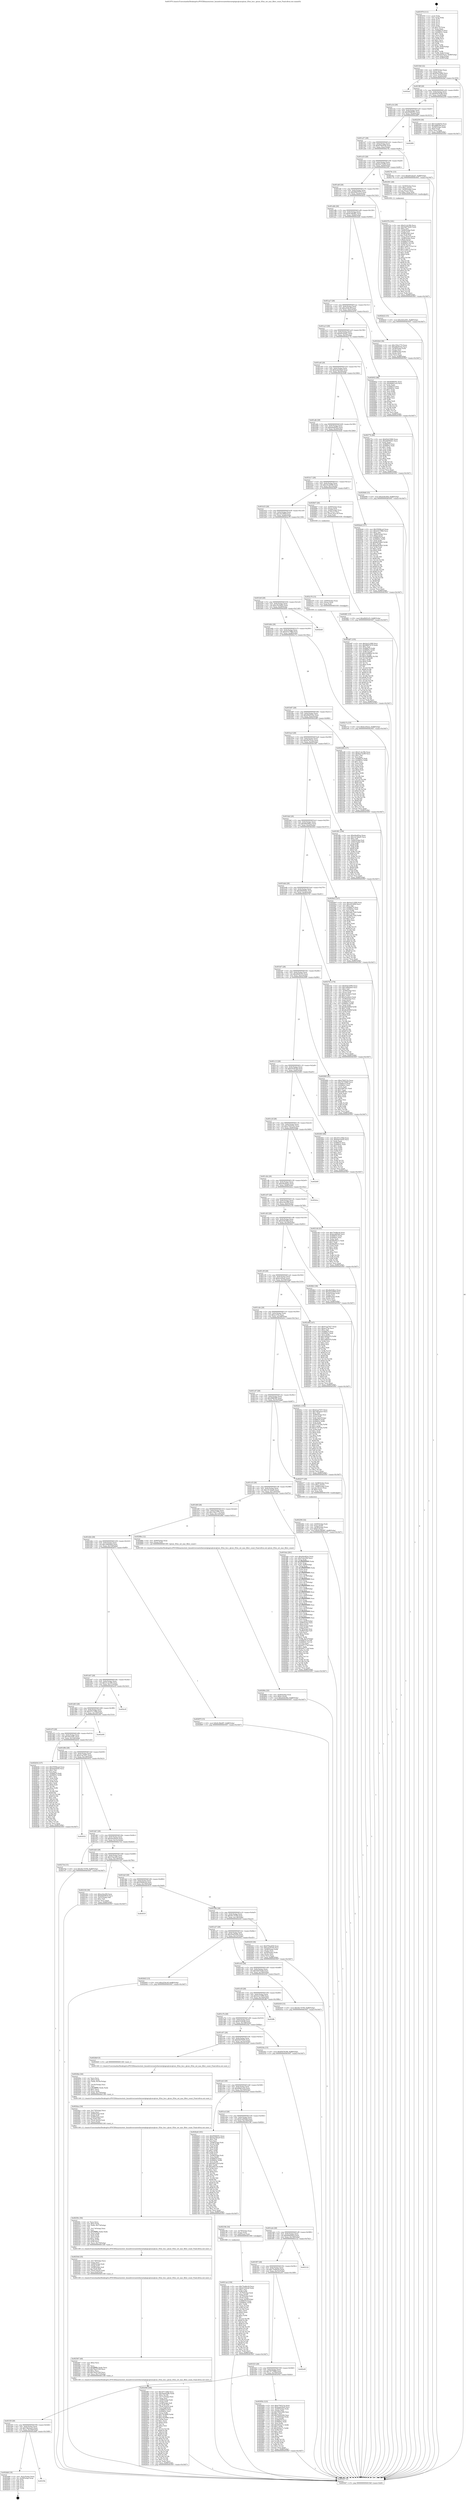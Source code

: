 digraph "0x401970" {
  label = "0x401970 (/mnt/c/Users/mathe/Desktop/tcc/POCII/binaries/extr_linuxdriversnetethernetqlogicqlcnicqlcnic_83xx_hw.c_qlcnic_83xx_set_mac_filter_count_Final-ollvm.out::main(0))"
  labelloc = "t"
  node[shape=record]

  Entry [label="",width=0.3,height=0.3,shape=circle,fillcolor=black,style=filled]
  "0x4019df" [label="{
     0x4019df [32]\l
     | [instrs]\l
     &nbsp;&nbsp;0x4019df \<+6\>: mov -0x88(%rbp),%eax\l
     &nbsp;&nbsp;0x4019e5 \<+2\>: mov %eax,%ecx\l
     &nbsp;&nbsp;0x4019e7 \<+6\>: sub $0x83d15080,%ecx\l
     &nbsp;&nbsp;0x4019ed \<+6\>: mov %eax,-0x9c(%rbp)\l
     &nbsp;&nbsp;0x4019f3 \<+6\>: mov %ecx,-0xa0(%rbp)\l
     &nbsp;&nbsp;0x4019f9 \<+6\>: je 0000000000402faf \<main+0x163f\>\l
  }"]
  "0x402faf" [label="{
     0x402faf\l
  }", style=dashed]
  "0x4019ff" [label="{
     0x4019ff [28]\l
     | [instrs]\l
     &nbsp;&nbsp;0x4019ff \<+5\>: jmp 0000000000401a04 \<main+0x94\>\l
     &nbsp;&nbsp;0x401a04 \<+6\>: mov -0x9c(%rbp),%eax\l
     &nbsp;&nbsp;0x401a0a \<+5\>: sub $0x85476c98,%eax\l
     &nbsp;&nbsp;0x401a0f \<+6\>: mov %eax,-0xa4(%rbp)\l
     &nbsp;&nbsp;0x401a15 \<+6\>: je 0000000000402259 \<main+0x8e9\>\l
  }"]
  Exit [label="",width=0.3,height=0.3,shape=circle,fillcolor=black,style=filled,peripheries=2]
  "0x402259" [label="{
     0x402259 [30]\l
     | [instrs]\l
     &nbsp;&nbsp;0x402259 \<+5\>: mov $0x7e3e8d7b,%eax\l
     &nbsp;&nbsp;0x40225e \<+5\>: mov $0x2886309,%ecx\l
     &nbsp;&nbsp;0x402263 \<+3\>: mov -0x30(%rbp),%edx\l
     &nbsp;&nbsp;0x402266 \<+3\>: cmp $0x0,%edx\l
     &nbsp;&nbsp;0x402269 \<+3\>: cmove %ecx,%eax\l
     &nbsp;&nbsp;0x40226c \<+6\>: mov %eax,-0x88(%rbp)\l
     &nbsp;&nbsp;0x402272 \<+5\>: jmp 0000000000403047 \<main+0x16d7\>\l
  }"]
  "0x401a1b" [label="{
     0x401a1b [28]\l
     | [instrs]\l
     &nbsp;&nbsp;0x401a1b \<+5\>: jmp 0000000000401a20 \<main+0xb0\>\l
     &nbsp;&nbsp;0x401a20 \<+6\>: mov -0x9c(%rbp),%eax\l
     &nbsp;&nbsp;0x401a26 \<+5\>: sub $0x8566f291,%eax\l
     &nbsp;&nbsp;0x401a2b \<+6\>: mov %eax,-0xa8(%rbp)\l
     &nbsp;&nbsp;0x401a31 \<+6\>: je 0000000000402f85 \<main+0x1615\>\l
  }"]
  "0x401f5b" [label="{
     0x401f5b\l
  }", style=dashed]
  "0x402f85" [label="{
     0x402f85\l
  }", style=dashed]
  "0x401a37" [label="{
     0x401a37 [28]\l
     | [instrs]\l
     &nbsp;&nbsp;0x401a37 \<+5\>: jmp 0000000000401a3c \<main+0xcc\>\l
     &nbsp;&nbsp;0x401a3c \<+6\>: mov -0x9c(%rbp),%eax\l
     &nbsp;&nbsp;0x401a42 \<+5\>: sub $0x878ee938,%eax\l
     &nbsp;&nbsp;0x401a47 \<+6\>: mov %eax,-0xac(%rbp)\l
     &nbsp;&nbsp;0x401a4d \<+6\>: je 000000000040276c \<main+0xdfc\>\l
  }"]
  "0x402db8" [label="{
     0x402db8 [18]\l
     | [instrs]\l
     &nbsp;&nbsp;0x402db8 \<+3\>: mov -0x2c(%rbp),%eax\l
     &nbsp;&nbsp;0x402dbb \<+4\>: lea -0x28(%rbp),%rsp\l
     &nbsp;&nbsp;0x402dbf \<+1\>: pop %rbx\l
     &nbsp;&nbsp;0x402dc0 \<+2\>: pop %r12\l
     &nbsp;&nbsp;0x402dc2 \<+2\>: pop %r13\l
     &nbsp;&nbsp;0x402dc4 \<+2\>: pop %r14\l
     &nbsp;&nbsp;0x402dc6 \<+2\>: pop %r15\l
     &nbsp;&nbsp;0x402dc8 \<+1\>: pop %rbp\l
     &nbsp;&nbsp;0x402dc9 \<+1\>: ret\l
  }"]
  "0x40276c" [label="{
     0x40276c [15]\l
     | [instrs]\l
     &nbsp;&nbsp;0x40276c \<+10\>: movl $0xb91d2ad7,-0x88(%rbp)\l
     &nbsp;&nbsp;0x402776 \<+5\>: jmp 0000000000403047 \<main+0x16d7\>\l
  }"]
  "0x401a53" [label="{
     0x401a53 [28]\l
     | [instrs]\l
     &nbsp;&nbsp;0x401a53 \<+5\>: jmp 0000000000401a58 \<main+0xe8\>\l
     &nbsp;&nbsp;0x401a58 \<+6\>: mov -0x9c(%rbp),%eax\l
     &nbsp;&nbsp;0x401a5e \<+5\>: sub $0x8ae73e99,%eax\l
     &nbsp;&nbsp;0x401a63 \<+6\>: mov %eax,-0xb0(%rbp)\l
     &nbsp;&nbsp;0x401a69 \<+6\>: je 0000000000402361 \<main+0x9f1\>\l
  }"]
  "0x402a87" [label="{
     0x402a87 [155]\l
     | [instrs]\l
     &nbsp;&nbsp;0x402a87 \<+5\>: mov $0x5e211099,%ecx\l
     &nbsp;&nbsp;0x402a8c \<+5\>: mov $0x98407b79,%edx\l
     &nbsp;&nbsp;0x402a91 \<+3\>: mov $0x1,%sil\l
     &nbsp;&nbsp;0x402a94 \<+8\>: mov 0x406074,%r8d\l
     &nbsp;&nbsp;0x402a9c \<+8\>: mov 0x40605c,%r9d\l
     &nbsp;&nbsp;0x402aa4 \<+3\>: mov %r8d,%r10d\l
     &nbsp;&nbsp;0x402aa7 \<+7\>: sub $0x5c0df89a,%r10d\l
     &nbsp;&nbsp;0x402aae \<+4\>: sub $0x1,%r10d\l
     &nbsp;&nbsp;0x402ab2 \<+7\>: add $0x5c0df89a,%r10d\l
     &nbsp;&nbsp;0x402ab9 \<+4\>: imul %r10d,%r8d\l
     &nbsp;&nbsp;0x402abd \<+4\>: and $0x1,%r8d\l
     &nbsp;&nbsp;0x402ac1 \<+4\>: cmp $0x0,%r8d\l
     &nbsp;&nbsp;0x402ac5 \<+4\>: sete %r11b\l
     &nbsp;&nbsp;0x402ac9 \<+4\>: cmp $0xa,%r9d\l
     &nbsp;&nbsp;0x402acd \<+3\>: setl %bl\l
     &nbsp;&nbsp;0x402ad0 \<+3\>: mov %r11b,%r14b\l
     &nbsp;&nbsp;0x402ad3 \<+4\>: xor $0xff,%r14b\l
     &nbsp;&nbsp;0x402ad7 \<+3\>: mov %bl,%r15b\l
     &nbsp;&nbsp;0x402ada \<+4\>: xor $0xff,%r15b\l
     &nbsp;&nbsp;0x402ade \<+4\>: xor $0x1,%sil\l
     &nbsp;&nbsp;0x402ae2 \<+3\>: mov %r14b,%r12b\l
     &nbsp;&nbsp;0x402ae5 \<+4\>: and $0xff,%r12b\l
     &nbsp;&nbsp;0x402ae9 \<+3\>: and %sil,%r11b\l
     &nbsp;&nbsp;0x402aec \<+3\>: mov %r15b,%r13b\l
     &nbsp;&nbsp;0x402aef \<+4\>: and $0xff,%r13b\l
     &nbsp;&nbsp;0x402af3 \<+3\>: and %sil,%bl\l
     &nbsp;&nbsp;0x402af6 \<+3\>: or %r11b,%r12b\l
     &nbsp;&nbsp;0x402af9 \<+3\>: or %bl,%r13b\l
     &nbsp;&nbsp;0x402afc \<+3\>: xor %r13b,%r12b\l
     &nbsp;&nbsp;0x402aff \<+3\>: or %r15b,%r14b\l
     &nbsp;&nbsp;0x402b02 \<+4\>: xor $0xff,%r14b\l
     &nbsp;&nbsp;0x402b06 \<+4\>: or $0x1,%sil\l
     &nbsp;&nbsp;0x402b0a \<+3\>: and %sil,%r14b\l
     &nbsp;&nbsp;0x402b0d \<+3\>: or %r14b,%r12b\l
     &nbsp;&nbsp;0x402b10 \<+4\>: test $0x1,%r12b\l
     &nbsp;&nbsp;0x402b14 \<+3\>: cmovne %edx,%ecx\l
     &nbsp;&nbsp;0x402b17 \<+6\>: mov %ecx,-0x88(%rbp)\l
     &nbsp;&nbsp;0x402b1d \<+5\>: jmp 0000000000403047 \<main+0x16d7\>\l
  }"]
  "0x402361" [label="{
     0x402361 [26]\l
     | [instrs]\l
     &nbsp;&nbsp;0x402361 \<+4\>: mov -0x50(%rbp),%rax\l
     &nbsp;&nbsp;0x402365 \<+6\>: movl $0x1,(%rax)\l
     &nbsp;&nbsp;0x40236b \<+4\>: mov -0x50(%rbp),%rax\l
     &nbsp;&nbsp;0x40236f \<+3\>: movslq (%rax),%rax\l
     &nbsp;&nbsp;0x402372 \<+4\>: imul $0xc,%rax,%rdi\l
     &nbsp;&nbsp;0x402376 \<+5\>: call 0000000000401050 \<malloc@plt\>\l
     | [calls]\l
     &nbsp;&nbsp;0x401050 \{1\} (unknown)\l
  }"]
  "0x401a6f" [label="{
     0x401a6f [28]\l
     | [instrs]\l
     &nbsp;&nbsp;0x401a6f \<+5\>: jmp 0000000000401a74 \<main+0x104\>\l
     &nbsp;&nbsp;0x401a74 \<+6\>: mov -0x9c(%rbp),%eax\l
     &nbsp;&nbsp;0x401a7a \<+5\>: sub $0x98407b79,%eax\l
     &nbsp;&nbsp;0x401a7f \<+6\>: mov %eax,-0xb4(%rbp)\l
     &nbsp;&nbsp;0x401a85 \<+6\>: je 0000000000402b22 \<main+0x11b2\>\l
  }"]
  "0x401f3f" [label="{
     0x401f3f [28]\l
     | [instrs]\l
     &nbsp;&nbsp;0x401f3f \<+5\>: jmp 0000000000401f44 \<main+0x5d4\>\l
     &nbsp;&nbsp;0x401f44 \<+6\>: mov -0x9c(%rbp),%eax\l
     &nbsp;&nbsp;0x401f4a \<+5\>: sub $0x7db2eae3,%eax\l
     &nbsp;&nbsp;0x401f4f \<+6\>: mov %eax,-0x164(%rbp)\l
     &nbsp;&nbsp;0x401f55 \<+6\>: je 0000000000402db8 \<main+0x1448\>\l
  }"]
  "0x402b22" [label="{
     0x402b22 [15]\l
     | [instrs]\l
     &nbsp;&nbsp;0x402b22 \<+10\>: movl $0x3d3cd3f1,-0x88(%rbp)\l
     &nbsp;&nbsp;0x402b2c \<+5\>: jmp 0000000000403047 \<main+0x16d7\>\l
  }"]
  "0x401a8b" [label="{
     0x401a8b [28]\l
     | [instrs]\l
     &nbsp;&nbsp;0x401a8b \<+5\>: jmp 0000000000401a90 \<main+0x120\>\l
     &nbsp;&nbsp;0x401a90 \<+6\>: mov -0x9c(%rbp),%eax\l
     &nbsp;&nbsp;0x401a96 \<+5\>: sub $0x9c38a087,%eax\l
     &nbsp;&nbsp;0x401a9b \<+6\>: mov %eax,-0xb8(%rbp)\l
     &nbsp;&nbsp;0x401aa1 \<+6\>: je 00000000004022b4 \<main+0x944\>\l
  }"]
  "0x40295b" [label="{
     0x40295b [123]\l
     | [instrs]\l
     &nbsp;&nbsp;0x40295b \<+5\>: mov $0xe704313a,%eax\l
     &nbsp;&nbsp;0x402960 \<+5\>: mov $0xbade26a0,%ecx\l
     &nbsp;&nbsp;0x402965 \<+4\>: mov -0x40(%rbp),%rdx\l
     &nbsp;&nbsp;0x402969 \<+2\>: mov (%rdx),%esi\l
     &nbsp;&nbsp;0x40296b \<+6\>: sub $0x7022e282,%esi\l
     &nbsp;&nbsp;0x402971 \<+3\>: add $0x1,%esi\l
     &nbsp;&nbsp;0x402974 \<+6\>: add $0x7022e282,%esi\l
     &nbsp;&nbsp;0x40297a \<+4\>: mov -0x40(%rbp),%rdx\l
     &nbsp;&nbsp;0x40297e \<+2\>: mov %esi,(%rdx)\l
     &nbsp;&nbsp;0x402980 \<+7\>: mov 0x406074,%esi\l
     &nbsp;&nbsp;0x402987 \<+7\>: mov 0x40605c,%edi\l
     &nbsp;&nbsp;0x40298e \<+3\>: mov %esi,%r8d\l
     &nbsp;&nbsp;0x402991 \<+7\>: add $0x3f32ac7c,%r8d\l
     &nbsp;&nbsp;0x402998 \<+4\>: sub $0x1,%r8d\l
     &nbsp;&nbsp;0x40299c \<+7\>: sub $0x3f32ac7c,%r8d\l
     &nbsp;&nbsp;0x4029a3 \<+4\>: imul %r8d,%esi\l
     &nbsp;&nbsp;0x4029a7 \<+3\>: and $0x1,%esi\l
     &nbsp;&nbsp;0x4029aa \<+3\>: cmp $0x0,%esi\l
     &nbsp;&nbsp;0x4029ad \<+4\>: sete %r9b\l
     &nbsp;&nbsp;0x4029b1 \<+3\>: cmp $0xa,%edi\l
     &nbsp;&nbsp;0x4029b4 \<+4\>: setl %r10b\l
     &nbsp;&nbsp;0x4029b8 \<+3\>: mov %r9b,%r11b\l
     &nbsp;&nbsp;0x4029bb \<+3\>: and %r10b,%r11b\l
     &nbsp;&nbsp;0x4029be \<+3\>: xor %r10b,%r9b\l
     &nbsp;&nbsp;0x4029c1 \<+3\>: or %r9b,%r11b\l
     &nbsp;&nbsp;0x4029c4 \<+4\>: test $0x1,%r11b\l
     &nbsp;&nbsp;0x4029c8 \<+3\>: cmovne %ecx,%eax\l
     &nbsp;&nbsp;0x4029cb \<+6\>: mov %eax,-0x88(%rbp)\l
     &nbsp;&nbsp;0x4029d1 \<+5\>: jmp 0000000000403047 \<main+0x16d7\>\l
  }"]
  "0x4022b4" [label="{
     0x4022b4 [36]\l
     | [instrs]\l
     &nbsp;&nbsp;0x4022b4 \<+5\>: mov $0x150e1774,%eax\l
     &nbsp;&nbsp;0x4022b9 \<+5\>: mov $0xd4b4532e,%ecx\l
     &nbsp;&nbsp;0x4022be \<+4\>: mov -0x58(%rbp),%rdx\l
     &nbsp;&nbsp;0x4022c2 \<+2\>: mov (%rdx),%esi\l
     &nbsp;&nbsp;0x4022c4 \<+4\>: mov -0x68(%rbp),%rdx\l
     &nbsp;&nbsp;0x4022c8 \<+2\>: cmp (%rdx),%esi\l
     &nbsp;&nbsp;0x4022ca \<+3\>: cmovl %ecx,%eax\l
     &nbsp;&nbsp;0x4022cd \<+6\>: mov %eax,-0x88(%rbp)\l
     &nbsp;&nbsp;0x4022d3 \<+5\>: jmp 0000000000403047 \<main+0x16d7\>\l
  }"]
  "0x401aa7" [label="{
     0x401aa7 [28]\l
     | [instrs]\l
     &nbsp;&nbsp;0x401aa7 \<+5\>: jmp 0000000000401aac \<main+0x13c\>\l
     &nbsp;&nbsp;0x401aac \<+6\>: mov -0x9c(%rbp),%eax\l
     &nbsp;&nbsp;0x401ab2 \<+5\>: sub $0xa254ccff,%eax\l
     &nbsp;&nbsp;0x401ab7 \<+6\>: mov %eax,-0xbc(%rbp)\l
     &nbsp;&nbsp;0x401abd \<+6\>: je 0000000000402652 \<main+0xce2\>\l
  }"]
  "0x401f23" [label="{
     0x401f23 [28]\l
     | [instrs]\l
     &nbsp;&nbsp;0x401f23 \<+5\>: jmp 0000000000401f28 \<main+0x5b8\>\l
     &nbsp;&nbsp;0x401f28 \<+6\>: mov -0x9c(%rbp),%eax\l
     &nbsp;&nbsp;0x401f2e \<+5\>: sub $0x76770fb8,%eax\l
     &nbsp;&nbsp;0x401f33 \<+6\>: mov %eax,-0x160(%rbp)\l
     &nbsp;&nbsp;0x401f39 \<+6\>: je 000000000040295b \<main+0xfeb\>\l
  }"]
  "0x402652" [label="{
     0x402652 [86]\l
     | [instrs]\l
     &nbsp;&nbsp;0x402652 \<+5\>: mov $0x8566f291,%eax\l
     &nbsp;&nbsp;0x402657 \<+5\>: mov $0x68db1a16,%ecx\l
     &nbsp;&nbsp;0x40265c \<+2\>: xor %edx,%edx\l
     &nbsp;&nbsp;0x40265e \<+7\>: mov 0x406074,%esi\l
     &nbsp;&nbsp;0x402665 \<+7\>: mov 0x40605c,%edi\l
     &nbsp;&nbsp;0x40266c \<+3\>: sub $0x1,%edx\l
     &nbsp;&nbsp;0x40266f \<+3\>: mov %esi,%r8d\l
     &nbsp;&nbsp;0x402672 \<+3\>: add %edx,%r8d\l
     &nbsp;&nbsp;0x402675 \<+4\>: imul %r8d,%esi\l
     &nbsp;&nbsp;0x402679 \<+3\>: and $0x1,%esi\l
     &nbsp;&nbsp;0x40267c \<+3\>: cmp $0x0,%esi\l
     &nbsp;&nbsp;0x40267f \<+4\>: sete %r9b\l
     &nbsp;&nbsp;0x402683 \<+3\>: cmp $0xa,%edi\l
     &nbsp;&nbsp;0x402686 \<+4\>: setl %r10b\l
     &nbsp;&nbsp;0x40268a \<+3\>: mov %r9b,%r11b\l
     &nbsp;&nbsp;0x40268d \<+3\>: and %r10b,%r11b\l
     &nbsp;&nbsp;0x402690 \<+3\>: xor %r10b,%r9b\l
     &nbsp;&nbsp;0x402693 \<+3\>: or %r9b,%r11b\l
     &nbsp;&nbsp;0x402696 \<+4\>: test $0x1,%r11b\l
     &nbsp;&nbsp;0x40269a \<+3\>: cmovne %ecx,%eax\l
     &nbsp;&nbsp;0x40269d \<+6\>: mov %eax,-0x88(%rbp)\l
     &nbsp;&nbsp;0x4026a3 \<+5\>: jmp 0000000000403047 \<main+0x16d7\>\l
  }"]
  "0x401ac3" [label="{
     0x401ac3 [28]\l
     | [instrs]\l
     &nbsp;&nbsp;0x401ac3 \<+5\>: jmp 0000000000401ac8 \<main+0x158\>\l
     &nbsp;&nbsp;0x401ac8 \<+6\>: mov -0x9c(%rbp),%eax\l
     &nbsp;&nbsp;0x401ace \<+5\>: sub $0xb91d2ad7,%eax\l
     &nbsp;&nbsp;0x401ad3 \<+6\>: mov %eax,-0xc0(%rbp)\l
     &nbsp;&nbsp;0x401ad9 \<+6\>: je 000000000040277b \<main+0xe0b\>\l
  }"]
  "0x402e0f" [label="{
     0x402e0f\l
  }", style=dashed]
  "0x40277b" [label="{
     0x40277b [86]\l
     | [instrs]\l
     &nbsp;&nbsp;0x40277b \<+5\>: mov $0x83d15080,%eax\l
     &nbsp;&nbsp;0x402780 \<+5\>: mov $0xdd459e61,%ecx\l
     &nbsp;&nbsp;0x402785 \<+2\>: xor %edx,%edx\l
     &nbsp;&nbsp;0x402787 \<+7\>: mov 0x406074,%esi\l
     &nbsp;&nbsp;0x40278e \<+7\>: mov 0x40605c,%edi\l
     &nbsp;&nbsp;0x402795 \<+3\>: sub $0x1,%edx\l
     &nbsp;&nbsp;0x402798 \<+3\>: mov %esi,%r8d\l
     &nbsp;&nbsp;0x40279b \<+3\>: add %edx,%r8d\l
     &nbsp;&nbsp;0x40279e \<+4\>: imul %r8d,%esi\l
     &nbsp;&nbsp;0x4027a2 \<+3\>: and $0x1,%esi\l
     &nbsp;&nbsp;0x4027a5 \<+3\>: cmp $0x0,%esi\l
     &nbsp;&nbsp;0x4027a8 \<+4\>: sete %r9b\l
     &nbsp;&nbsp;0x4027ac \<+3\>: cmp $0xa,%edi\l
     &nbsp;&nbsp;0x4027af \<+4\>: setl %r10b\l
     &nbsp;&nbsp;0x4027b3 \<+3\>: mov %r9b,%r11b\l
     &nbsp;&nbsp;0x4027b6 \<+3\>: and %r10b,%r11b\l
     &nbsp;&nbsp;0x4027b9 \<+3\>: xor %r10b,%r9b\l
     &nbsp;&nbsp;0x4027bc \<+3\>: or %r9b,%r11b\l
     &nbsp;&nbsp;0x4027bf \<+4\>: test $0x1,%r11b\l
     &nbsp;&nbsp;0x4027c3 \<+3\>: cmovne %ecx,%eax\l
     &nbsp;&nbsp;0x4027c6 \<+6\>: mov %eax,-0x88(%rbp)\l
     &nbsp;&nbsp;0x4027cc \<+5\>: jmp 0000000000403047 \<main+0x16d7\>\l
  }"]
  "0x401adf" [label="{
     0x401adf [28]\l
     | [instrs]\l
     &nbsp;&nbsp;0x401adf \<+5\>: jmp 0000000000401ae4 \<main+0x174\>\l
     &nbsp;&nbsp;0x401ae4 \<+6\>: mov -0x9c(%rbp),%eax\l
     &nbsp;&nbsp;0x401aea \<+5\>: sub $0xbade26a0,%eax\l
     &nbsp;&nbsp;0x401aef \<+6\>: mov %eax,-0xc4(%rbp)\l
     &nbsp;&nbsp;0x401af5 \<+6\>: je 00000000004029d6 \<main+0x1066\>\l
  }"]
  "0x401f07" [label="{
     0x401f07 [28]\l
     | [instrs]\l
     &nbsp;&nbsp;0x401f07 \<+5\>: jmp 0000000000401f0c \<main+0x59c\>\l
     &nbsp;&nbsp;0x401f0c \<+6\>: mov -0x9c(%rbp),%eax\l
     &nbsp;&nbsp;0x401f12 \<+5\>: sub $0x73e46e3d,%eax\l
     &nbsp;&nbsp;0x401f17 \<+6\>: mov %eax,-0x15c(%rbp)\l
     &nbsp;&nbsp;0x401f1d \<+6\>: je 0000000000402e0f \<main+0x149f\>\l
  }"]
  "0x4029d6" [label="{
     0x4029d6 [15]\l
     | [instrs]\l
     &nbsp;&nbsp;0x4029d6 \<+10\>: movl $0xefc8c40d,-0x88(%rbp)\l
     &nbsp;&nbsp;0x4029e0 \<+5\>: jmp 0000000000403047 \<main+0x16d7\>\l
  }"]
  "0x401afb" [label="{
     0x401afb [28]\l
     | [instrs]\l
     &nbsp;&nbsp;0x401afb \<+5\>: jmp 0000000000401b00 \<main+0x190\>\l
     &nbsp;&nbsp;0x401b00 \<+6\>: mov -0x9c(%rbp),%eax\l
     &nbsp;&nbsp;0x401b06 \<+5\>: sub $0xbda043f3,%eax\l
     &nbsp;&nbsp;0x401b0b \<+6\>: mov %eax,-0xc8(%rbp)\l
     &nbsp;&nbsp;0x401b11 \<+6\>: je 0000000000402bdd \<main+0x126d\>\l
  }"]
  "0x402122" [label="{
     0x402122\l
  }", style=dashed]
  "0x402bdd" [label="{
     0x402bdd [157]\l
     | [instrs]\l
     &nbsp;&nbsp;0x402bdd \<+5\>: mov $0x55094ca4,%eax\l
     &nbsp;&nbsp;0x402be2 \<+5\>: mov $0xd1f1798d,%ecx\l
     &nbsp;&nbsp;0x402be7 \<+2\>: mov $0x1,%dl\l
     &nbsp;&nbsp;0x402be9 \<+4\>: mov -0x80(%rbp),%rsi\l
     &nbsp;&nbsp;0x402bed \<+6\>: movl $0x0,(%rsi)\l
     &nbsp;&nbsp;0x402bf3 \<+7\>: mov 0x406074,%edi\l
     &nbsp;&nbsp;0x402bfa \<+8\>: mov 0x40605c,%r8d\l
     &nbsp;&nbsp;0x402c02 \<+3\>: mov %edi,%r9d\l
     &nbsp;&nbsp;0x402c05 \<+7\>: sub $0x8ef539b3,%r9d\l
     &nbsp;&nbsp;0x402c0c \<+4\>: sub $0x1,%r9d\l
     &nbsp;&nbsp;0x402c10 \<+7\>: add $0x8ef539b3,%r9d\l
     &nbsp;&nbsp;0x402c17 \<+4\>: imul %r9d,%edi\l
     &nbsp;&nbsp;0x402c1b \<+3\>: and $0x1,%edi\l
     &nbsp;&nbsp;0x402c1e \<+3\>: cmp $0x0,%edi\l
     &nbsp;&nbsp;0x402c21 \<+4\>: sete %r10b\l
     &nbsp;&nbsp;0x402c25 \<+4\>: cmp $0xa,%r8d\l
     &nbsp;&nbsp;0x402c29 \<+4\>: setl %r11b\l
     &nbsp;&nbsp;0x402c2d \<+3\>: mov %r10b,%bl\l
     &nbsp;&nbsp;0x402c30 \<+3\>: xor $0xff,%bl\l
     &nbsp;&nbsp;0x402c33 \<+3\>: mov %r11b,%r14b\l
     &nbsp;&nbsp;0x402c36 \<+4\>: xor $0xff,%r14b\l
     &nbsp;&nbsp;0x402c3a \<+3\>: xor $0x1,%dl\l
     &nbsp;&nbsp;0x402c3d \<+3\>: mov %bl,%r15b\l
     &nbsp;&nbsp;0x402c40 \<+4\>: and $0xff,%r15b\l
     &nbsp;&nbsp;0x402c44 \<+3\>: and %dl,%r10b\l
     &nbsp;&nbsp;0x402c47 \<+3\>: mov %r14b,%r12b\l
     &nbsp;&nbsp;0x402c4a \<+4\>: and $0xff,%r12b\l
     &nbsp;&nbsp;0x402c4e \<+3\>: and %dl,%r11b\l
     &nbsp;&nbsp;0x402c51 \<+3\>: or %r10b,%r15b\l
     &nbsp;&nbsp;0x402c54 \<+3\>: or %r11b,%r12b\l
     &nbsp;&nbsp;0x402c57 \<+3\>: xor %r12b,%r15b\l
     &nbsp;&nbsp;0x402c5a \<+3\>: or %r14b,%bl\l
     &nbsp;&nbsp;0x402c5d \<+3\>: xor $0xff,%bl\l
     &nbsp;&nbsp;0x402c60 \<+3\>: or $0x1,%dl\l
     &nbsp;&nbsp;0x402c63 \<+2\>: and %dl,%bl\l
     &nbsp;&nbsp;0x402c65 \<+3\>: or %bl,%r15b\l
     &nbsp;&nbsp;0x402c68 \<+4\>: test $0x1,%r15b\l
     &nbsp;&nbsp;0x402c6c \<+3\>: cmovne %ecx,%eax\l
     &nbsp;&nbsp;0x402c6f \<+6\>: mov %eax,-0x88(%rbp)\l
     &nbsp;&nbsp;0x402c75 \<+5\>: jmp 0000000000403047 \<main+0x16d7\>\l
  }"]
  "0x401b17" [label="{
     0x401b17 [28]\l
     | [instrs]\l
     &nbsp;&nbsp;0x401b17 \<+5\>: jmp 0000000000401b1c \<main+0x1ac\>\l
     &nbsp;&nbsp;0x401b1c \<+6\>: mov -0x9c(%rbp),%eax\l
     &nbsp;&nbsp;0x401b22 \<+5\>: sub $0xc0c2e608,%eax\l
     &nbsp;&nbsp;0x401b27 \<+6\>: mov %eax,-0xcc(%rbp)\l
     &nbsp;&nbsp;0x401b2d \<+6\>: je 00000000004028d7 \<main+0xf67\>\l
  }"]
  "0x4028f1" [label="{
     0x4028f1 [15]\l
     | [instrs]\l
     &nbsp;&nbsp;0x4028f1 \<+10\>: movl $0xdf445c03,-0x88(%rbp)\l
     &nbsp;&nbsp;0x4028fb \<+5\>: jmp 0000000000403047 \<main+0x16d7\>\l
  }"]
  "0x4028d7" [label="{
     0x4028d7 [26]\l
     | [instrs]\l
     &nbsp;&nbsp;0x4028d7 \<+4\>: mov -0x60(%rbp),%rax\l
     &nbsp;&nbsp;0x4028db \<+3\>: mov (%rax),%rax\l
     &nbsp;&nbsp;0x4028de \<+4\>: mov -0x40(%rbp),%rcx\l
     &nbsp;&nbsp;0x4028e2 \<+3\>: movslq (%rcx),%rcx\l
     &nbsp;&nbsp;0x4028e5 \<+4\>: mov (%rax,%rcx,8),%rax\l
     &nbsp;&nbsp;0x4028e9 \<+3\>: mov %rax,%rdi\l
     &nbsp;&nbsp;0x4028ec \<+5\>: call 0000000000401030 \<free@plt\>\l
     | [calls]\l
     &nbsp;&nbsp;0x401030 \{1\} (unknown)\l
  }"]
  "0x401b33" [label="{
     0x401b33 [28]\l
     | [instrs]\l
     &nbsp;&nbsp;0x401b33 \<+5\>: jmp 0000000000401b38 \<main+0x1c8\>\l
     &nbsp;&nbsp;0x401b38 \<+6\>: mov -0x9c(%rbp),%eax\l
     &nbsp;&nbsp;0x401b3e \<+5\>: sub $0xc4218f5f,%eax\l
     &nbsp;&nbsp;0x401b43 \<+6\>: mov %eax,-0xd0(%rbp)\l
     &nbsp;&nbsp;0x401b49 \<+6\>: je 0000000000402a78 \<main+0x1108\>\l
  }"]
  "0x40289a" [label="{
     0x40289a [25]\l
     | [instrs]\l
     &nbsp;&nbsp;0x40289a \<+4\>: mov -0x40(%rbp),%rax\l
     &nbsp;&nbsp;0x40289e \<+6\>: movl $0x0,(%rax)\l
     &nbsp;&nbsp;0x4028a4 \<+10\>: movl $0xefc8c40d,-0x88(%rbp)\l
     &nbsp;&nbsp;0x4028ae \<+5\>: jmp 0000000000403047 \<main+0x16d7\>\l
  }"]
  "0x402a78" [label="{
     0x402a78 [15]\l
     | [instrs]\l
     &nbsp;&nbsp;0x402a78 \<+4\>: mov -0x60(%rbp),%rax\l
     &nbsp;&nbsp;0x402a7c \<+3\>: mov (%rax),%rax\l
     &nbsp;&nbsp;0x402a7f \<+3\>: mov %rax,%rdi\l
     &nbsp;&nbsp;0x402a82 \<+5\>: call 0000000000401030 \<free@plt\>\l
     | [calls]\l
     &nbsp;&nbsp;0x401030 \{1\} (unknown)\l
  }"]
  "0x401b4f" [label="{
     0x401b4f [28]\l
     | [instrs]\l
     &nbsp;&nbsp;0x401b4f \<+5\>: jmp 0000000000401b54 \<main+0x1e4\>\l
     &nbsp;&nbsp;0x401b54 \<+6\>: mov -0x9c(%rbp),%eax\l
     &nbsp;&nbsp;0x401b5a \<+5\>: sub $0xc55c0d02,%eax\l
     &nbsp;&nbsp;0x401b5f \<+6\>: mov %eax,-0xd4(%rbp)\l
     &nbsp;&nbsp;0x401b65 \<+6\>: je 0000000000402b40 \<main+0x11d0\>\l
  }"]
  "0x40258f" [label="{
     0x40258f [180]\l
     | [instrs]\l
     &nbsp;&nbsp;0x40258f \<+5\>: mov $0x357c7d9d,%ecx\l
     &nbsp;&nbsp;0x402594 \<+5\>: mov $0x5ba0529b,%edx\l
     &nbsp;&nbsp;0x402599 \<+3\>: mov $0x1,%r10b\l
     &nbsp;&nbsp;0x40259c \<+6\>: mov -0x17c(%rbp),%esi\l
     &nbsp;&nbsp;0x4025a2 \<+3\>: imul %eax,%esi\l
     &nbsp;&nbsp;0x4025a5 \<+4\>: mov -0x60(%rbp),%rdi\l
     &nbsp;&nbsp;0x4025a9 \<+3\>: mov (%rdi),%rdi\l
     &nbsp;&nbsp;0x4025ac \<+4\>: mov -0x58(%rbp),%r8\l
     &nbsp;&nbsp;0x4025b0 \<+3\>: movslq (%r8),%r8\l
     &nbsp;&nbsp;0x4025b3 \<+4\>: mov (%rdi,%r8,8),%rdi\l
     &nbsp;&nbsp;0x4025b7 \<+3\>: mov %esi,0x8(%rdi)\l
     &nbsp;&nbsp;0x4025ba \<+7\>: mov 0x406074,%eax\l
     &nbsp;&nbsp;0x4025c1 \<+7\>: mov 0x40605c,%esi\l
     &nbsp;&nbsp;0x4025c8 \<+3\>: mov %eax,%r9d\l
     &nbsp;&nbsp;0x4025cb \<+7\>: sub $0xc70c9995,%r9d\l
     &nbsp;&nbsp;0x4025d2 \<+4\>: sub $0x1,%r9d\l
     &nbsp;&nbsp;0x4025d6 \<+7\>: add $0xc70c9995,%r9d\l
     &nbsp;&nbsp;0x4025dd \<+4\>: imul %r9d,%eax\l
     &nbsp;&nbsp;0x4025e1 \<+3\>: and $0x1,%eax\l
     &nbsp;&nbsp;0x4025e4 \<+3\>: cmp $0x0,%eax\l
     &nbsp;&nbsp;0x4025e7 \<+4\>: sete %r11b\l
     &nbsp;&nbsp;0x4025eb \<+3\>: cmp $0xa,%esi\l
     &nbsp;&nbsp;0x4025ee \<+3\>: setl %bl\l
     &nbsp;&nbsp;0x4025f1 \<+3\>: mov %r11b,%r14b\l
     &nbsp;&nbsp;0x4025f4 \<+4\>: xor $0xff,%r14b\l
     &nbsp;&nbsp;0x4025f8 \<+3\>: mov %bl,%r15b\l
     &nbsp;&nbsp;0x4025fb \<+4\>: xor $0xff,%r15b\l
     &nbsp;&nbsp;0x4025ff \<+4\>: xor $0x0,%r10b\l
     &nbsp;&nbsp;0x402603 \<+3\>: mov %r14b,%r12b\l
     &nbsp;&nbsp;0x402606 \<+4\>: and $0x0,%r12b\l
     &nbsp;&nbsp;0x40260a \<+3\>: and %r10b,%r11b\l
     &nbsp;&nbsp;0x40260d \<+3\>: mov %r15b,%r13b\l
     &nbsp;&nbsp;0x402610 \<+4\>: and $0x0,%r13b\l
     &nbsp;&nbsp;0x402614 \<+3\>: and %r10b,%bl\l
     &nbsp;&nbsp;0x402617 \<+3\>: or %r11b,%r12b\l
     &nbsp;&nbsp;0x40261a \<+3\>: or %bl,%r13b\l
     &nbsp;&nbsp;0x40261d \<+3\>: xor %r13b,%r12b\l
     &nbsp;&nbsp;0x402620 \<+3\>: or %r15b,%r14b\l
     &nbsp;&nbsp;0x402623 \<+4\>: xor $0xff,%r14b\l
     &nbsp;&nbsp;0x402627 \<+4\>: or $0x0,%r10b\l
     &nbsp;&nbsp;0x40262b \<+3\>: and %r10b,%r14b\l
     &nbsp;&nbsp;0x40262e \<+3\>: or %r14b,%r12b\l
     &nbsp;&nbsp;0x402631 \<+4\>: test $0x1,%r12b\l
     &nbsp;&nbsp;0x402635 \<+3\>: cmovne %edx,%ecx\l
     &nbsp;&nbsp;0x402638 \<+6\>: mov %ecx,-0x88(%rbp)\l
     &nbsp;&nbsp;0x40263e \<+5\>: jmp 0000000000403047 \<main+0x16d7\>\l
  }"]
  "0x402b40" [label="{
     0x402b40\l
  }", style=dashed]
  "0x401b6b" [label="{
     0x401b6b [28]\l
     | [instrs]\l
     &nbsp;&nbsp;0x401b6b \<+5\>: jmp 0000000000401b70 \<main+0x200\>\l
     &nbsp;&nbsp;0x401b70 \<+6\>: mov -0x9c(%rbp),%eax\l
     &nbsp;&nbsp;0x401b76 \<+5\>: sub $0xd1f1798d,%eax\l
     &nbsp;&nbsp;0x401b7b \<+6\>: mov %eax,-0xd8(%rbp)\l
     &nbsp;&nbsp;0x401b81 \<+6\>: je 0000000000402c7a \<main+0x130a\>\l
  }"]
  "0x402567" [label="{
     0x402567 [40]\l
     | [instrs]\l
     &nbsp;&nbsp;0x402567 \<+5\>: mov $0x2,%ecx\l
     &nbsp;&nbsp;0x40256c \<+1\>: cltd\l
     &nbsp;&nbsp;0x40256d \<+2\>: idiv %ecx\l
     &nbsp;&nbsp;0x40256f \<+6\>: imul $0xfffffffe,%edx,%ecx\l
     &nbsp;&nbsp;0x402575 \<+6\>: sub $0x76a21530,%ecx\l
     &nbsp;&nbsp;0x40257b \<+3\>: add $0x1,%ecx\l
     &nbsp;&nbsp;0x40257e \<+6\>: add $0x76a21530,%ecx\l
     &nbsp;&nbsp;0x402584 \<+6\>: mov %ecx,-0x17c(%rbp)\l
     &nbsp;&nbsp;0x40258a \<+5\>: call 0000000000401160 \<next_i\>\l
     | [calls]\l
     &nbsp;&nbsp;0x401160 \{1\} (/mnt/c/Users/mathe/Desktop/tcc/POCII/binaries/extr_linuxdriversnetethernetqlogicqlcnicqlcnic_83xx_hw.c_qlcnic_83xx_set_mac_filter_count_Final-ollvm.out::next_i)\l
  }"]
  "0x402c7a" [label="{
     0x402c7a [15]\l
     | [instrs]\l
     &nbsp;&nbsp;0x402c7a \<+10\>: movl $0xfcc05eee,-0x88(%rbp)\l
     &nbsp;&nbsp;0x402c84 \<+5\>: jmp 0000000000403047 \<main+0x16d7\>\l
  }"]
  "0x401b87" [label="{
     0x401b87 [28]\l
     | [instrs]\l
     &nbsp;&nbsp;0x401b87 \<+5\>: jmp 0000000000401b8c \<main+0x21c\>\l
     &nbsp;&nbsp;0x401b8c \<+6\>: mov -0x9c(%rbp),%eax\l
     &nbsp;&nbsp;0x401b92 \<+5\>: sub $0xd4b4532e,%eax\l
     &nbsp;&nbsp;0x401b97 \<+6\>: mov %eax,-0xdc(%rbp)\l
     &nbsp;&nbsp;0x401b9d \<+6\>: je 00000000004022d8 \<main+0x968\>\l
  }"]
  "0x402544" [label="{
     0x402544 [35]\l
     | [instrs]\l
     &nbsp;&nbsp;0x402544 \<+6\>: mov -0x178(%rbp),%ecx\l
     &nbsp;&nbsp;0x40254a \<+3\>: imul %eax,%ecx\l
     &nbsp;&nbsp;0x40254d \<+4\>: mov -0x60(%rbp),%rdi\l
     &nbsp;&nbsp;0x402551 \<+3\>: mov (%rdi),%rdi\l
     &nbsp;&nbsp;0x402554 \<+4\>: mov -0x58(%rbp),%r8\l
     &nbsp;&nbsp;0x402558 \<+3\>: movslq (%r8),%r8\l
     &nbsp;&nbsp;0x40255b \<+4\>: mov (%rdi,%r8,8),%rdi\l
     &nbsp;&nbsp;0x40255f \<+3\>: mov %ecx,0x4(%rdi)\l
     &nbsp;&nbsp;0x402562 \<+5\>: call 0000000000401160 \<next_i\>\l
     | [calls]\l
     &nbsp;&nbsp;0x401160 \{1\} (/mnt/c/Users/mathe/Desktop/tcc/POCII/binaries/extr_linuxdriversnetethernetqlogicqlcnicqlcnic_83xx_hw.c_qlcnic_83xx_set_mac_filter_count_Final-ollvm.out::next_i)\l
  }"]
  "0x4022d8" [label="{
     0x4022d8 [137]\l
     | [instrs]\l
     &nbsp;&nbsp;0x4022d8 \<+5\>: mov $0x21c2c30b,%eax\l
     &nbsp;&nbsp;0x4022dd \<+5\>: mov $0x8ae73e99,%ecx\l
     &nbsp;&nbsp;0x4022e2 \<+2\>: mov $0x1,%dl\l
     &nbsp;&nbsp;0x4022e4 \<+2\>: xor %esi,%esi\l
     &nbsp;&nbsp;0x4022e6 \<+7\>: mov 0x406074,%edi\l
     &nbsp;&nbsp;0x4022ed \<+8\>: mov 0x40605c,%r8d\l
     &nbsp;&nbsp;0x4022f5 \<+3\>: sub $0x1,%esi\l
     &nbsp;&nbsp;0x4022f8 \<+3\>: mov %edi,%r9d\l
     &nbsp;&nbsp;0x4022fb \<+3\>: add %esi,%r9d\l
     &nbsp;&nbsp;0x4022fe \<+4\>: imul %r9d,%edi\l
     &nbsp;&nbsp;0x402302 \<+3\>: and $0x1,%edi\l
     &nbsp;&nbsp;0x402305 \<+3\>: cmp $0x0,%edi\l
     &nbsp;&nbsp;0x402308 \<+4\>: sete %r10b\l
     &nbsp;&nbsp;0x40230c \<+4\>: cmp $0xa,%r8d\l
     &nbsp;&nbsp;0x402310 \<+4\>: setl %r11b\l
     &nbsp;&nbsp;0x402314 \<+3\>: mov %r10b,%bl\l
     &nbsp;&nbsp;0x402317 \<+3\>: xor $0xff,%bl\l
     &nbsp;&nbsp;0x40231a \<+3\>: mov %r11b,%r14b\l
     &nbsp;&nbsp;0x40231d \<+4\>: xor $0xff,%r14b\l
     &nbsp;&nbsp;0x402321 \<+3\>: xor $0x0,%dl\l
     &nbsp;&nbsp;0x402324 \<+3\>: mov %bl,%r15b\l
     &nbsp;&nbsp;0x402327 \<+4\>: and $0x0,%r15b\l
     &nbsp;&nbsp;0x40232b \<+3\>: and %dl,%r10b\l
     &nbsp;&nbsp;0x40232e \<+3\>: mov %r14b,%r12b\l
     &nbsp;&nbsp;0x402331 \<+4\>: and $0x0,%r12b\l
     &nbsp;&nbsp;0x402335 \<+3\>: and %dl,%r11b\l
     &nbsp;&nbsp;0x402338 \<+3\>: or %r10b,%r15b\l
     &nbsp;&nbsp;0x40233b \<+3\>: or %r11b,%r12b\l
     &nbsp;&nbsp;0x40233e \<+3\>: xor %r12b,%r15b\l
     &nbsp;&nbsp;0x402341 \<+3\>: or %r14b,%bl\l
     &nbsp;&nbsp;0x402344 \<+3\>: xor $0xff,%bl\l
     &nbsp;&nbsp;0x402347 \<+3\>: or $0x0,%dl\l
     &nbsp;&nbsp;0x40234a \<+2\>: and %dl,%bl\l
     &nbsp;&nbsp;0x40234c \<+3\>: or %bl,%r15b\l
     &nbsp;&nbsp;0x40234f \<+4\>: test $0x1,%r15b\l
     &nbsp;&nbsp;0x402353 \<+3\>: cmovne %ecx,%eax\l
     &nbsp;&nbsp;0x402356 \<+6\>: mov %eax,-0x88(%rbp)\l
     &nbsp;&nbsp;0x40235c \<+5\>: jmp 0000000000403047 \<main+0x16d7\>\l
  }"]
  "0x401ba3" [label="{
     0x401ba3 [28]\l
     | [instrs]\l
     &nbsp;&nbsp;0x401ba3 \<+5\>: jmp 0000000000401ba8 \<main+0x238\>\l
     &nbsp;&nbsp;0x401ba8 \<+6\>: mov -0x9c(%rbp),%eax\l
     &nbsp;&nbsp;0x401bae \<+5\>: sub $0xd5d70cee,%eax\l
     &nbsp;&nbsp;0x401bb3 \<+6\>: mov %eax,-0xe0(%rbp)\l
     &nbsp;&nbsp;0x401bb9 \<+6\>: je 0000000000401f81 \<main+0x611\>\l
  }"]
  "0x40250c" [label="{
     0x40250c [56]\l
     | [instrs]\l
     &nbsp;&nbsp;0x40250c \<+2\>: xor %ecx,%ecx\l
     &nbsp;&nbsp;0x40250e \<+5\>: mov $0x2,%edx\l
     &nbsp;&nbsp;0x402513 \<+6\>: mov %edx,-0x174(%rbp)\l
     &nbsp;&nbsp;0x402519 \<+1\>: cltd\l
     &nbsp;&nbsp;0x40251a \<+6\>: mov -0x174(%rbp),%esi\l
     &nbsp;&nbsp;0x402520 \<+2\>: idiv %esi\l
     &nbsp;&nbsp;0x402522 \<+6\>: imul $0xfffffffe,%edx,%edx\l
     &nbsp;&nbsp;0x402528 \<+3\>: mov %ecx,%r9d\l
     &nbsp;&nbsp;0x40252b \<+3\>: sub %edx,%r9d\l
     &nbsp;&nbsp;0x40252e \<+2\>: mov %ecx,%edx\l
     &nbsp;&nbsp;0x402530 \<+3\>: sub $0x1,%edx\l
     &nbsp;&nbsp;0x402533 \<+3\>: add %edx,%r9d\l
     &nbsp;&nbsp;0x402536 \<+3\>: sub %r9d,%ecx\l
     &nbsp;&nbsp;0x402539 \<+6\>: mov %ecx,-0x178(%rbp)\l
     &nbsp;&nbsp;0x40253f \<+5\>: call 0000000000401160 \<next_i\>\l
     | [calls]\l
     &nbsp;&nbsp;0x401160 \{1\} (/mnt/c/Users/mathe/Desktop/tcc/POCII/binaries/extr_linuxdriversnetethernetqlogicqlcnicqlcnic_83xx_hw.c_qlcnic_83xx_set_mac_filter_count_Final-ollvm.out::next_i)\l
  }"]
  "0x401f81" [label="{
     0x401f81 [106]\l
     | [instrs]\l
     &nbsp;&nbsp;0x401f81 \<+5\>: mov $0xe9ea82ea,%eax\l
     &nbsp;&nbsp;0x401f86 \<+5\>: mov $0x1413dad5,%ecx\l
     &nbsp;&nbsp;0x401f8b \<+2\>: mov $0x1,%dl\l
     &nbsp;&nbsp;0x401f8d \<+7\>: mov -0x82(%rbp),%sil\l
     &nbsp;&nbsp;0x401f94 \<+7\>: mov -0x81(%rbp),%dil\l
     &nbsp;&nbsp;0x401f9b \<+3\>: mov %sil,%r8b\l
     &nbsp;&nbsp;0x401f9e \<+4\>: xor $0xff,%r8b\l
     &nbsp;&nbsp;0x401fa2 \<+3\>: mov %dil,%r9b\l
     &nbsp;&nbsp;0x401fa5 \<+4\>: xor $0xff,%r9b\l
     &nbsp;&nbsp;0x401fa9 \<+3\>: xor $0x0,%dl\l
     &nbsp;&nbsp;0x401fac \<+3\>: mov %r8b,%r10b\l
     &nbsp;&nbsp;0x401faf \<+4\>: and $0x0,%r10b\l
     &nbsp;&nbsp;0x401fb3 \<+3\>: and %dl,%sil\l
     &nbsp;&nbsp;0x401fb6 \<+3\>: mov %r9b,%r11b\l
     &nbsp;&nbsp;0x401fb9 \<+4\>: and $0x0,%r11b\l
     &nbsp;&nbsp;0x401fbd \<+3\>: and %dl,%dil\l
     &nbsp;&nbsp;0x401fc0 \<+3\>: or %sil,%r10b\l
     &nbsp;&nbsp;0x401fc3 \<+3\>: or %dil,%r11b\l
     &nbsp;&nbsp;0x401fc6 \<+3\>: xor %r11b,%r10b\l
     &nbsp;&nbsp;0x401fc9 \<+3\>: or %r9b,%r8b\l
     &nbsp;&nbsp;0x401fcc \<+4\>: xor $0xff,%r8b\l
     &nbsp;&nbsp;0x401fd0 \<+3\>: or $0x0,%dl\l
     &nbsp;&nbsp;0x401fd3 \<+3\>: and %dl,%r8b\l
     &nbsp;&nbsp;0x401fd6 \<+3\>: or %r8b,%r10b\l
     &nbsp;&nbsp;0x401fd9 \<+4\>: test $0x1,%r10b\l
     &nbsp;&nbsp;0x401fdd \<+3\>: cmovne %ecx,%eax\l
     &nbsp;&nbsp;0x401fe0 \<+6\>: mov %eax,-0x88(%rbp)\l
     &nbsp;&nbsp;0x401fe6 \<+5\>: jmp 0000000000403047 \<main+0x16d7\>\l
  }"]
  "0x401bbf" [label="{
     0x401bbf [28]\l
     | [instrs]\l
     &nbsp;&nbsp;0x401bbf \<+5\>: jmp 0000000000401bc4 \<main+0x254\>\l
     &nbsp;&nbsp;0x401bc4 \<+6\>: mov -0x9c(%rbp),%eax\l
     &nbsp;&nbsp;0x401bca \<+5\>: sub $0xdbd3d6ce,%eax\l
     &nbsp;&nbsp;0x401bcf \<+6\>: mov %eax,-0xe4(%rbp)\l
     &nbsp;&nbsp;0x401bd5 \<+6\>: je 00000000004029e5 \<main+0x1075\>\l
  }"]
  "0x403047" [label="{
     0x403047 [5]\l
     | [instrs]\l
     &nbsp;&nbsp;0x403047 \<+5\>: jmp 00000000004019df \<main+0x6f\>\l
  }"]
  "0x401970" [label="{
     0x401970 [111]\l
     | [instrs]\l
     &nbsp;&nbsp;0x401970 \<+1\>: push %rbp\l
     &nbsp;&nbsp;0x401971 \<+3\>: mov %rsp,%rbp\l
     &nbsp;&nbsp;0x401974 \<+2\>: push %r15\l
     &nbsp;&nbsp;0x401976 \<+2\>: push %r14\l
     &nbsp;&nbsp;0x401978 \<+2\>: push %r13\l
     &nbsp;&nbsp;0x40197a \<+2\>: push %r12\l
     &nbsp;&nbsp;0x40197c \<+1\>: push %rbx\l
     &nbsp;&nbsp;0x40197d \<+7\>: sub $0x178,%rsp\l
     &nbsp;&nbsp;0x401984 \<+2\>: xor %eax,%eax\l
     &nbsp;&nbsp;0x401986 \<+7\>: mov 0x406074,%ecx\l
     &nbsp;&nbsp;0x40198d \<+7\>: mov 0x40605c,%edx\l
     &nbsp;&nbsp;0x401994 \<+3\>: sub $0x1,%eax\l
     &nbsp;&nbsp;0x401997 \<+3\>: mov %ecx,%r8d\l
     &nbsp;&nbsp;0x40199a \<+3\>: add %eax,%r8d\l
     &nbsp;&nbsp;0x40199d \<+4\>: imul %r8d,%ecx\l
     &nbsp;&nbsp;0x4019a1 \<+3\>: and $0x1,%ecx\l
     &nbsp;&nbsp;0x4019a4 \<+3\>: cmp $0x0,%ecx\l
     &nbsp;&nbsp;0x4019a7 \<+4\>: sete %r9b\l
     &nbsp;&nbsp;0x4019ab \<+4\>: and $0x1,%r9b\l
     &nbsp;&nbsp;0x4019af \<+7\>: mov %r9b,-0x82(%rbp)\l
     &nbsp;&nbsp;0x4019b6 \<+3\>: cmp $0xa,%edx\l
     &nbsp;&nbsp;0x4019b9 \<+4\>: setl %r9b\l
     &nbsp;&nbsp;0x4019bd \<+4\>: and $0x1,%r9b\l
     &nbsp;&nbsp;0x4019c1 \<+7\>: mov %r9b,-0x81(%rbp)\l
     &nbsp;&nbsp;0x4019c8 \<+10\>: movl $0xd5d70cee,-0x88(%rbp)\l
     &nbsp;&nbsp;0x4019d2 \<+6\>: mov %edi,-0x8c(%rbp)\l
     &nbsp;&nbsp;0x4019d8 \<+7\>: mov %rsi,-0x98(%rbp)\l
  }"]
  "0x4024ea" [label="{
     0x4024ea [34]\l
     | [instrs]\l
     &nbsp;&nbsp;0x4024ea \<+6\>: mov -0x170(%rbp),%ecx\l
     &nbsp;&nbsp;0x4024f0 \<+3\>: imul %eax,%ecx\l
     &nbsp;&nbsp;0x4024f3 \<+4\>: mov -0x60(%rbp),%rdi\l
     &nbsp;&nbsp;0x4024f7 \<+3\>: mov (%rdi),%rdi\l
     &nbsp;&nbsp;0x4024fa \<+4\>: mov -0x58(%rbp),%r8\l
     &nbsp;&nbsp;0x4024fe \<+3\>: movslq (%r8),%r8\l
     &nbsp;&nbsp;0x402501 \<+4\>: mov (%rdi,%r8,8),%rdi\l
     &nbsp;&nbsp;0x402505 \<+2\>: mov %ecx,(%rdi)\l
     &nbsp;&nbsp;0x402507 \<+5\>: call 0000000000401160 \<next_i\>\l
     | [calls]\l
     &nbsp;&nbsp;0x401160 \{1\} (/mnt/c/Users/mathe/Desktop/tcc/POCII/binaries/extr_linuxdriversnetethernetqlogicqlcnicqlcnic_83xx_hw.c_qlcnic_83xx_set_mac_filter_count_Final-ollvm.out::next_i)\l
  }"]
  "0x4029e5" [label="{
     0x4029e5 [147]\l
     | [instrs]\l
     &nbsp;&nbsp;0x4029e5 \<+5\>: mov $0x5e211099,%eax\l
     &nbsp;&nbsp;0x4029ea \<+5\>: mov $0xc4218f5f,%ecx\l
     &nbsp;&nbsp;0x4029ef \<+2\>: mov $0x1,%dl\l
     &nbsp;&nbsp;0x4029f1 \<+7\>: mov 0x406074,%esi\l
     &nbsp;&nbsp;0x4029f8 \<+7\>: mov 0x40605c,%edi\l
     &nbsp;&nbsp;0x4029ff \<+3\>: mov %esi,%r8d\l
     &nbsp;&nbsp;0x402a02 \<+7\>: add $0x3d4c7043,%r8d\l
     &nbsp;&nbsp;0x402a09 \<+4\>: sub $0x1,%r8d\l
     &nbsp;&nbsp;0x402a0d \<+7\>: sub $0x3d4c7043,%r8d\l
     &nbsp;&nbsp;0x402a14 \<+4\>: imul %r8d,%esi\l
     &nbsp;&nbsp;0x402a18 \<+3\>: and $0x1,%esi\l
     &nbsp;&nbsp;0x402a1b \<+3\>: cmp $0x0,%esi\l
     &nbsp;&nbsp;0x402a1e \<+4\>: sete %r9b\l
     &nbsp;&nbsp;0x402a22 \<+3\>: cmp $0xa,%edi\l
     &nbsp;&nbsp;0x402a25 \<+4\>: setl %r10b\l
     &nbsp;&nbsp;0x402a29 \<+3\>: mov %r9b,%r11b\l
     &nbsp;&nbsp;0x402a2c \<+4\>: xor $0xff,%r11b\l
     &nbsp;&nbsp;0x402a30 \<+3\>: mov %r10b,%bl\l
     &nbsp;&nbsp;0x402a33 \<+3\>: xor $0xff,%bl\l
     &nbsp;&nbsp;0x402a36 \<+3\>: xor $0x0,%dl\l
     &nbsp;&nbsp;0x402a39 \<+3\>: mov %r11b,%r14b\l
     &nbsp;&nbsp;0x402a3c \<+4\>: and $0x0,%r14b\l
     &nbsp;&nbsp;0x402a40 \<+3\>: and %dl,%r9b\l
     &nbsp;&nbsp;0x402a43 \<+3\>: mov %bl,%r15b\l
     &nbsp;&nbsp;0x402a46 \<+4\>: and $0x0,%r15b\l
     &nbsp;&nbsp;0x402a4a \<+3\>: and %dl,%r10b\l
     &nbsp;&nbsp;0x402a4d \<+3\>: or %r9b,%r14b\l
     &nbsp;&nbsp;0x402a50 \<+3\>: or %r10b,%r15b\l
     &nbsp;&nbsp;0x402a53 \<+3\>: xor %r15b,%r14b\l
     &nbsp;&nbsp;0x402a56 \<+3\>: or %bl,%r11b\l
     &nbsp;&nbsp;0x402a59 \<+4\>: xor $0xff,%r11b\l
     &nbsp;&nbsp;0x402a5d \<+3\>: or $0x0,%dl\l
     &nbsp;&nbsp;0x402a60 \<+3\>: and %dl,%r11b\l
     &nbsp;&nbsp;0x402a63 \<+3\>: or %r11b,%r14b\l
     &nbsp;&nbsp;0x402a66 \<+4\>: test $0x1,%r14b\l
     &nbsp;&nbsp;0x402a6a \<+3\>: cmovne %ecx,%eax\l
     &nbsp;&nbsp;0x402a6d \<+6\>: mov %eax,-0x88(%rbp)\l
     &nbsp;&nbsp;0x402a73 \<+5\>: jmp 0000000000403047 \<main+0x16d7\>\l
  }"]
  "0x401bdb" [label="{
     0x401bdb [28]\l
     | [instrs]\l
     &nbsp;&nbsp;0x401bdb \<+5\>: jmp 0000000000401be0 \<main+0x270\>\l
     &nbsp;&nbsp;0x401be0 \<+6\>: mov -0x9c(%rbp),%eax\l
     &nbsp;&nbsp;0x401be6 \<+5\>: sub $0xdd459e61,%eax\l
     &nbsp;&nbsp;0x401beb \<+6\>: mov %eax,-0xe8(%rbp)\l
     &nbsp;&nbsp;0x401bf1 \<+6\>: je 00000000004027d1 \<main+0xe61\>\l
  }"]
  "0x4024be" [label="{
     0x4024be [44]\l
     | [instrs]\l
     &nbsp;&nbsp;0x4024be \<+2\>: xor %ecx,%ecx\l
     &nbsp;&nbsp;0x4024c0 \<+5\>: mov $0x2,%edx\l
     &nbsp;&nbsp;0x4024c5 \<+6\>: mov %edx,-0x16c(%rbp)\l
     &nbsp;&nbsp;0x4024cb \<+1\>: cltd\l
     &nbsp;&nbsp;0x4024cc \<+6\>: mov -0x16c(%rbp),%esi\l
     &nbsp;&nbsp;0x4024d2 \<+2\>: idiv %esi\l
     &nbsp;&nbsp;0x4024d4 \<+6\>: imul $0xfffffffe,%edx,%edx\l
     &nbsp;&nbsp;0x4024da \<+3\>: sub $0x1,%ecx\l
     &nbsp;&nbsp;0x4024dd \<+2\>: sub %ecx,%edx\l
     &nbsp;&nbsp;0x4024df \<+6\>: mov %edx,-0x170(%rbp)\l
     &nbsp;&nbsp;0x4024e5 \<+5\>: call 0000000000401160 \<next_i\>\l
     | [calls]\l
     &nbsp;&nbsp;0x401160 \{1\} (/mnt/c/Users/mathe/Desktop/tcc/POCII/binaries/extr_linuxdriversnetethernetqlogicqlcnicqlcnic_83xx_hw.c_qlcnic_83xx_set_mac_filter_count_Final-ollvm.out::next_i)\l
  }"]
  "0x4027d1" [label="{
     0x4027d1 [174]\l
     | [instrs]\l
     &nbsp;&nbsp;0x4027d1 \<+5\>: mov $0x83d15080,%eax\l
     &nbsp;&nbsp;0x4027d6 \<+5\>: mov $0x1d062be0,%ecx\l
     &nbsp;&nbsp;0x4027db \<+2\>: mov $0x1,%dl\l
     &nbsp;&nbsp;0x4027dd \<+4\>: mov -0x58(%rbp),%rsi\l
     &nbsp;&nbsp;0x4027e1 \<+2\>: mov (%rsi),%edi\l
     &nbsp;&nbsp;0x4027e3 \<+6\>: sub $0xc5cedee2,%edi\l
     &nbsp;&nbsp;0x4027e9 \<+3\>: add $0x1,%edi\l
     &nbsp;&nbsp;0x4027ec \<+6\>: add $0xc5cedee2,%edi\l
     &nbsp;&nbsp;0x4027f2 \<+4\>: mov -0x58(%rbp),%rsi\l
     &nbsp;&nbsp;0x4027f6 \<+2\>: mov %edi,(%rsi)\l
     &nbsp;&nbsp;0x4027f8 \<+7\>: mov 0x406074,%edi\l
     &nbsp;&nbsp;0x4027ff \<+8\>: mov 0x40605c,%r8d\l
     &nbsp;&nbsp;0x402807 \<+3\>: mov %edi,%r9d\l
     &nbsp;&nbsp;0x40280a \<+7\>: add $0x4b3d585f,%r9d\l
     &nbsp;&nbsp;0x402811 \<+4\>: sub $0x1,%r9d\l
     &nbsp;&nbsp;0x402815 \<+7\>: sub $0x4b3d585f,%r9d\l
     &nbsp;&nbsp;0x40281c \<+4\>: imul %r9d,%edi\l
     &nbsp;&nbsp;0x402820 \<+3\>: and $0x1,%edi\l
     &nbsp;&nbsp;0x402823 \<+3\>: cmp $0x0,%edi\l
     &nbsp;&nbsp;0x402826 \<+4\>: sete %r10b\l
     &nbsp;&nbsp;0x40282a \<+4\>: cmp $0xa,%r8d\l
     &nbsp;&nbsp;0x40282e \<+4\>: setl %r11b\l
     &nbsp;&nbsp;0x402832 \<+3\>: mov %r10b,%bl\l
     &nbsp;&nbsp;0x402835 \<+3\>: xor $0xff,%bl\l
     &nbsp;&nbsp;0x402838 \<+3\>: mov %r11b,%r14b\l
     &nbsp;&nbsp;0x40283b \<+4\>: xor $0xff,%r14b\l
     &nbsp;&nbsp;0x40283f \<+3\>: xor $0x1,%dl\l
     &nbsp;&nbsp;0x402842 \<+3\>: mov %bl,%r15b\l
     &nbsp;&nbsp;0x402845 \<+4\>: and $0xff,%r15b\l
     &nbsp;&nbsp;0x402849 \<+3\>: and %dl,%r10b\l
     &nbsp;&nbsp;0x40284c \<+3\>: mov %r14b,%r12b\l
     &nbsp;&nbsp;0x40284f \<+4\>: and $0xff,%r12b\l
     &nbsp;&nbsp;0x402853 \<+3\>: and %dl,%r11b\l
     &nbsp;&nbsp;0x402856 \<+3\>: or %r10b,%r15b\l
     &nbsp;&nbsp;0x402859 \<+3\>: or %r11b,%r12b\l
     &nbsp;&nbsp;0x40285c \<+3\>: xor %r12b,%r15b\l
     &nbsp;&nbsp;0x40285f \<+3\>: or %r14b,%bl\l
     &nbsp;&nbsp;0x402862 \<+3\>: xor $0xff,%bl\l
     &nbsp;&nbsp;0x402865 \<+3\>: or $0x1,%dl\l
     &nbsp;&nbsp;0x402868 \<+2\>: and %dl,%bl\l
     &nbsp;&nbsp;0x40286a \<+3\>: or %bl,%r15b\l
     &nbsp;&nbsp;0x40286d \<+4\>: test $0x1,%r15b\l
     &nbsp;&nbsp;0x402871 \<+3\>: cmovne %ecx,%eax\l
     &nbsp;&nbsp;0x402874 \<+6\>: mov %eax,-0x88(%rbp)\l
     &nbsp;&nbsp;0x40287a \<+5\>: jmp 0000000000403047 \<main+0x16d7\>\l
  }"]
  "0x401bf7" [label="{
     0x401bf7 [28]\l
     | [instrs]\l
     &nbsp;&nbsp;0x401bf7 \<+5\>: jmp 0000000000401bfc \<main+0x28c\>\l
     &nbsp;&nbsp;0x401bfc \<+6\>: mov -0x9c(%rbp),%eax\l
     &nbsp;&nbsp;0x401c02 \<+5\>: sub $0xdf445c03,%eax\l
     &nbsp;&nbsp;0x401c07 \<+6\>: mov %eax,-0xec(%rbp)\l
     &nbsp;&nbsp;0x401c0d \<+6\>: je 0000000000402900 \<main+0xf90\>\l
  }"]
  "0x40237b" [label="{
     0x40237b [181]\l
     | [instrs]\l
     &nbsp;&nbsp;0x40237b \<+5\>: mov $0x21c2c30b,%ecx\l
     &nbsp;&nbsp;0x402380 \<+5\>: mov $0x5dd75eb6,%edx\l
     &nbsp;&nbsp;0x402385 \<+3\>: mov $0x1,%sil\l
     &nbsp;&nbsp;0x402388 \<+4\>: mov -0x60(%rbp),%rdi\l
     &nbsp;&nbsp;0x40238c \<+3\>: mov (%rdi),%rdi\l
     &nbsp;&nbsp;0x40238f \<+4\>: mov -0x58(%rbp),%r8\l
     &nbsp;&nbsp;0x402393 \<+3\>: movslq (%r8),%r8\l
     &nbsp;&nbsp;0x402396 \<+4\>: mov %rax,(%rdi,%r8,8)\l
     &nbsp;&nbsp;0x40239a \<+4\>: mov -0x48(%rbp),%rax\l
     &nbsp;&nbsp;0x40239e \<+6\>: movl $0x0,(%rax)\l
     &nbsp;&nbsp;0x4023a4 \<+8\>: mov 0x406074,%r9d\l
     &nbsp;&nbsp;0x4023ac \<+8\>: mov 0x40605c,%r10d\l
     &nbsp;&nbsp;0x4023b4 \<+3\>: mov %r9d,%r11d\l
     &nbsp;&nbsp;0x4023b7 \<+7\>: sub $0x11adf173,%r11d\l
     &nbsp;&nbsp;0x4023be \<+4\>: sub $0x1,%r11d\l
     &nbsp;&nbsp;0x4023c2 \<+7\>: add $0x11adf173,%r11d\l
     &nbsp;&nbsp;0x4023c9 \<+4\>: imul %r11d,%r9d\l
     &nbsp;&nbsp;0x4023cd \<+4\>: and $0x1,%r9d\l
     &nbsp;&nbsp;0x4023d1 \<+4\>: cmp $0x0,%r9d\l
     &nbsp;&nbsp;0x4023d5 \<+3\>: sete %bl\l
     &nbsp;&nbsp;0x4023d8 \<+4\>: cmp $0xa,%r10d\l
     &nbsp;&nbsp;0x4023dc \<+4\>: setl %r14b\l
     &nbsp;&nbsp;0x4023e0 \<+3\>: mov %bl,%r15b\l
     &nbsp;&nbsp;0x4023e3 \<+4\>: xor $0xff,%r15b\l
     &nbsp;&nbsp;0x4023e7 \<+3\>: mov %r14b,%r12b\l
     &nbsp;&nbsp;0x4023ea \<+4\>: xor $0xff,%r12b\l
     &nbsp;&nbsp;0x4023ee \<+4\>: xor $0x0,%sil\l
     &nbsp;&nbsp;0x4023f2 \<+3\>: mov %r15b,%r13b\l
     &nbsp;&nbsp;0x4023f5 \<+4\>: and $0x0,%r13b\l
     &nbsp;&nbsp;0x4023f9 \<+3\>: and %sil,%bl\l
     &nbsp;&nbsp;0x4023fc \<+3\>: mov %r12b,%al\l
     &nbsp;&nbsp;0x4023ff \<+2\>: and $0x0,%al\l
     &nbsp;&nbsp;0x402401 \<+3\>: and %sil,%r14b\l
     &nbsp;&nbsp;0x402404 \<+3\>: or %bl,%r13b\l
     &nbsp;&nbsp;0x402407 \<+3\>: or %r14b,%al\l
     &nbsp;&nbsp;0x40240a \<+3\>: xor %al,%r13b\l
     &nbsp;&nbsp;0x40240d \<+3\>: or %r12b,%r15b\l
     &nbsp;&nbsp;0x402410 \<+4\>: xor $0xff,%r15b\l
     &nbsp;&nbsp;0x402414 \<+4\>: or $0x0,%sil\l
     &nbsp;&nbsp;0x402418 \<+3\>: and %sil,%r15b\l
     &nbsp;&nbsp;0x40241b \<+3\>: or %r15b,%r13b\l
     &nbsp;&nbsp;0x40241e \<+4\>: test $0x1,%r13b\l
     &nbsp;&nbsp;0x402422 \<+3\>: cmovne %edx,%ecx\l
     &nbsp;&nbsp;0x402425 \<+6\>: mov %ecx,-0x88(%rbp)\l
     &nbsp;&nbsp;0x40242b \<+5\>: jmp 0000000000403047 \<main+0x16d7\>\l
  }"]
  "0x402900" [label="{
     0x402900 [91]\l
     | [instrs]\l
     &nbsp;&nbsp;0x402900 \<+5\>: mov $0xe704313a,%eax\l
     &nbsp;&nbsp;0x402905 \<+5\>: mov $0x76770fb8,%ecx\l
     &nbsp;&nbsp;0x40290a \<+7\>: mov 0x406074,%edx\l
     &nbsp;&nbsp;0x402911 \<+7\>: mov 0x40605c,%esi\l
     &nbsp;&nbsp;0x402918 \<+2\>: mov %edx,%edi\l
     &nbsp;&nbsp;0x40291a \<+6\>: sub $0xee887fe1,%edi\l
     &nbsp;&nbsp;0x402920 \<+3\>: sub $0x1,%edi\l
     &nbsp;&nbsp;0x402923 \<+6\>: add $0xee887fe1,%edi\l
     &nbsp;&nbsp;0x402929 \<+3\>: imul %edi,%edx\l
     &nbsp;&nbsp;0x40292c \<+3\>: and $0x1,%edx\l
     &nbsp;&nbsp;0x40292f \<+3\>: cmp $0x0,%edx\l
     &nbsp;&nbsp;0x402932 \<+4\>: sete %r8b\l
     &nbsp;&nbsp;0x402936 \<+3\>: cmp $0xa,%esi\l
     &nbsp;&nbsp;0x402939 \<+4\>: setl %r9b\l
     &nbsp;&nbsp;0x40293d \<+3\>: mov %r8b,%r10b\l
     &nbsp;&nbsp;0x402940 \<+3\>: and %r9b,%r10b\l
     &nbsp;&nbsp;0x402943 \<+3\>: xor %r9b,%r8b\l
     &nbsp;&nbsp;0x402946 \<+3\>: or %r8b,%r10b\l
     &nbsp;&nbsp;0x402949 \<+4\>: test $0x1,%r10b\l
     &nbsp;&nbsp;0x40294d \<+3\>: cmovne %ecx,%eax\l
     &nbsp;&nbsp;0x402950 \<+6\>: mov %eax,-0x88(%rbp)\l
     &nbsp;&nbsp;0x402956 \<+5\>: jmp 0000000000403047 \<main+0x16d7\>\l
  }"]
  "0x401c13" [label="{
     0x401c13 [28]\l
     | [instrs]\l
     &nbsp;&nbsp;0x401c13 \<+5\>: jmp 0000000000401c18 \<main+0x2a8\>\l
     &nbsp;&nbsp;0x401c18 \<+6\>: mov -0x9c(%rbp),%eax\l
     &nbsp;&nbsp;0x401c1e \<+5\>: sub $0xe5e5f7d4,%eax\l
     &nbsp;&nbsp;0x401c23 \<+6\>: mov %eax,-0xf0(%rbp)\l
     &nbsp;&nbsp;0x401c29 \<+6\>: je 0000000000402463 \<main+0xaf3\>\l
  }"]
  "0x402294" [label="{
     0x402294 [32]\l
     | [instrs]\l
     &nbsp;&nbsp;0x402294 \<+4\>: mov -0x60(%rbp),%rdi\l
     &nbsp;&nbsp;0x402298 \<+3\>: mov %rax,(%rdi)\l
     &nbsp;&nbsp;0x40229b \<+4\>: mov -0x58(%rbp),%rax\l
     &nbsp;&nbsp;0x40229f \<+6\>: movl $0x0,(%rax)\l
     &nbsp;&nbsp;0x4022a5 \<+10\>: movl $0x9c38a087,-0x88(%rbp)\l
     &nbsp;&nbsp;0x4022af \<+5\>: jmp 0000000000403047 \<main+0x16d7\>\l
  }"]
  "0x402463" [label="{
     0x402463 [86]\l
     | [instrs]\l
     &nbsp;&nbsp;0x402463 \<+5\>: mov $0x357c7d9d,%eax\l
     &nbsp;&nbsp;0x402468 \<+5\>: mov $0x62679c65,%ecx\l
     &nbsp;&nbsp;0x40246d \<+2\>: xor %edx,%edx\l
     &nbsp;&nbsp;0x40246f \<+7\>: mov 0x406074,%esi\l
     &nbsp;&nbsp;0x402476 \<+7\>: mov 0x40605c,%edi\l
     &nbsp;&nbsp;0x40247d \<+3\>: sub $0x1,%edx\l
     &nbsp;&nbsp;0x402480 \<+3\>: mov %esi,%r8d\l
     &nbsp;&nbsp;0x402483 \<+3\>: add %edx,%r8d\l
     &nbsp;&nbsp;0x402486 \<+4\>: imul %r8d,%esi\l
     &nbsp;&nbsp;0x40248a \<+3\>: and $0x1,%esi\l
     &nbsp;&nbsp;0x40248d \<+3\>: cmp $0x0,%esi\l
     &nbsp;&nbsp;0x402490 \<+4\>: sete %r9b\l
     &nbsp;&nbsp;0x402494 \<+3\>: cmp $0xa,%edi\l
     &nbsp;&nbsp;0x402497 \<+4\>: setl %r10b\l
     &nbsp;&nbsp;0x40249b \<+3\>: mov %r9b,%r11b\l
     &nbsp;&nbsp;0x40249e \<+3\>: and %r10b,%r11b\l
     &nbsp;&nbsp;0x4024a1 \<+3\>: xor %r10b,%r9b\l
     &nbsp;&nbsp;0x4024a4 \<+3\>: or %r9b,%r11b\l
     &nbsp;&nbsp;0x4024a7 \<+4\>: test $0x1,%r11b\l
     &nbsp;&nbsp;0x4024ab \<+3\>: cmovne %ecx,%eax\l
     &nbsp;&nbsp;0x4024ae \<+6\>: mov %eax,-0x88(%rbp)\l
     &nbsp;&nbsp;0x4024b4 \<+5\>: jmp 0000000000403047 \<main+0x16d7\>\l
  }"]
  "0x401c2f" [label="{
     0x401c2f [28]\l
     | [instrs]\l
     &nbsp;&nbsp;0x401c2f \<+5\>: jmp 0000000000401c34 \<main+0x2c4\>\l
     &nbsp;&nbsp;0x401c34 \<+6\>: mov -0x9c(%rbp),%eax\l
     &nbsp;&nbsp;0x401c3a \<+5\>: sub $0xe704313a,%eax\l
     &nbsp;&nbsp;0x401c3f \<+6\>: mov %eax,-0xf4(%rbp)\l
     &nbsp;&nbsp;0x401c45 \<+6\>: je 0000000000402fd9 \<main+0x1669\>\l
  }"]
  "0x4021ab" [label="{
     0x4021ab [159]\l
     | [instrs]\l
     &nbsp;&nbsp;0x4021ab \<+5\>: mov $0x73e46e3d,%ecx\l
     &nbsp;&nbsp;0x4021b0 \<+5\>: mov $0x6152fcdd,%edx\l
     &nbsp;&nbsp;0x4021b5 \<+3\>: mov $0x1,%sil\l
     &nbsp;&nbsp;0x4021b8 \<+3\>: xor %r8d,%r8d\l
     &nbsp;&nbsp;0x4021bb \<+4\>: mov -0x70(%rbp),%rdi\l
     &nbsp;&nbsp;0x4021bf \<+2\>: mov %eax,(%rdi)\l
     &nbsp;&nbsp;0x4021c1 \<+4\>: mov -0x70(%rbp),%rdi\l
     &nbsp;&nbsp;0x4021c5 \<+2\>: mov (%rdi),%eax\l
     &nbsp;&nbsp;0x4021c7 \<+3\>: mov %eax,-0x30(%rbp)\l
     &nbsp;&nbsp;0x4021ca \<+7\>: mov 0x406074,%eax\l
     &nbsp;&nbsp;0x4021d1 \<+8\>: mov 0x40605c,%r9d\l
     &nbsp;&nbsp;0x4021d9 \<+4\>: sub $0x1,%r8d\l
     &nbsp;&nbsp;0x4021dd \<+3\>: mov %eax,%r10d\l
     &nbsp;&nbsp;0x4021e0 \<+3\>: add %r8d,%r10d\l
     &nbsp;&nbsp;0x4021e3 \<+4\>: imul %r10d,%eax\l
     &nbsp;&nbsp;0x4021e7 \<+3\>: and $0x1,%eax\l
     &nbsp;&nbsp;0x4021ea \<+3\>: cmp $0x0,%eax\l
     &nbsp;&nbsp;0x4021ed \<+4\>: sete %r11b\l
     &nbsp;&nbsp;0x4021f1 \<+4\>: cmp $0xa,%r9d\l
     &nbsp;&nbsp;0x4021f5 \<+3\>: setl %bl\l
     &nbsp;&nbsp;0x4021f8 \<+3\>: mov %r11b,%r14b\l
     &nbsp;&nbsp;0x4021fb \<+4\>: xor $0xff,%r14b\l
     &nbsp;&nbsp;0x4021ff \<+3\>: mov %bl,%r15b\l
     &nbsp;&nbsp;0x402202 \<+4\>: xor $0xff,%r15b\l
     &nbsp;&nbsp;0x402206 \<+4\>: xor $0x0,%sil\l
     &nbsp;&nbsp;0x40220a \<+3\>: mov %r14b,%r12b\l
     &nbsp;&nbsp;0x40220d \<+4\>: and $0x0,%r12b\l
     &nbsp;&nbsp;0x402211 \<+3\>: and %sil,%r11b\l
     &nbsp;&nbsp;0x402214 \<+3\>: mov %r15b,%r13b\l
     &nbsp;&nbsp;0x402217 \<+4\>: and $0x0,%r13b\l
     &nbsp;&nbsp;0x40221b \<+3\>: and %sil,%bl\l
     &nbsp;&nbsp;0x40221e \<+3\>: or %r11b,%r12b\l
     &nbsp;&nbsp;0x402221 \<+3\>: or %bl,%r13b\l
     &nbsp;&nbsp;0x402224 \<+3\>: xor %r13b,%r12b\l
     &nbsp;&nbsp;0x402227 \<+3\>: or %r15b,%r14b\l
     &nbsp;&nbsp;0x40222a \<+4\>: xor $0xff,%r14b\l
     &nbsp;&nbsp;0x40222e \<+4\>: or $0x0,%sil\l
     &nbsp;&nbsp;0x402232 \<+3\>: and %sil,%r14b\l
     &nbsp;&nbsp;0x402235 \<+3\>: or %r14b,%r12b\l
     &nbsp;&nbsp;0x402238 \<+4\>: test $0x1,%r12b\l
     &nbsp;&nbsp;0x40223c \<+3\>: cmovne %edx,%ecx\l
     &nbsp;&nbsp;0x40223f \<+6\>: mov %ecx,-0x88(%rbp)\l
     &nbsp;&nbsp;0x402245 \<+5\>: jmp 0000000000403047 \<main+0x16d7\>\l
  }"]
  "0x402fd9" [label="{
     0x402fd9\l
  }", style=dashed]
  "0x401c4b" [label="{
     0x401c4b [28]\l
     | [instrs]\l
     &nbsp;&nbsp;0x401c4b \<+5\>: jmp 0000000000401c50 \<main+0x2e0\>\l
     &nbsp;&nbsp;0x401c50 \<+6\>: mov -0x9c(%rbp),%eax\l
     &nbsp;&nbsp;0x401c56 \<+5\>: sub $0xe9ea82ea,%eax\l
     &nbsp;&nbsp;0x401c5b \<+6\>: mov %eax,-0xf8(%rbp)\l
     &nbsp;&nbsp;0x401c61 \<+6\>: je 0000000000402dca \<main+0x145a\>\l
  }"]
  "0x401eeb" [label="{
     0x401eeb [28]\l
     | [instrs]\l
     &nbsp;&nbsp;0x401eeb \<+5\>: jmp 0000000000401ef0 \<main+0x580\>\l
     &nbsp;&nbsp;0x401ef0 \<+6\>: mov -0x9c(%rbp),%eax\l
     &nbsp;&nbsp;0x401ef6 \<+5\>: sub $0x6d4456c9,%eax\l
     &nbsp;&nbsp;0x401efb \<+6\>: mov %eax,-0x158(%rbp)\l
     &nbsp;&nbsp;0x401f01 \<+6\>: je 0000000000402122 \<main+0x7b2\>\l
  }"]
  "0x402dca" [label="{
     0x402dca\l
  }", style=dashed]
  "0x401c67" [label="{
     0x401c67 [28]\l
     | [instrs]\l
     &nbsp;&nbsp;0x401c67 \<+5\>: jmp 0000000000401c6c \<main+0x2fc\>\l
     &nbsp;&nbsp;0x401c6c \<+6\>: mov -0x9c(%rbp),%eax\l
     &nbsp;&nbsp;0x401c72 \<+5\>: sub $0xec0ecf28,%eax\l
     &nbsp;&nbsp;0x401c77 \<+6\>: mov %eax,-0xfc(%rbp)\l
     &nbsp;&nbsp;0x401c7d \<+6\>: je 0000000000402140 \<main+0x7d0\>\l
  }"]
  "0x40219b" [label="{
     0x40219b [16]\l
     | [instrs]\l
     &nbsp;&nbsp;0x40219b \<+4\>: mov -0x78(%rbp),%rax\l
     &nbsp;&nbsp;0x40219f \<+3\>: mov (%rax),%rax\l
     &nbsp;&nbsp;0x4021a2 \<+4\>: mov 0x8(%rax),%rdi\l
     &nbsp;&nbsp;0x4021a6 \<+5\>: call 0000000000401060 \<atoi@plt\>\l
     | [calls]\l
     &nbsp;&nbsp;0x401060 \{1\} (unknown)\l
  }"]
  "0x402140" [label="{
     0x402140 [91]\l
     | [instrs]\l
     &nbsp;&nbsp;0x402140 \<+5\>: mov $0x73e46e3d,%eax\l
     &nbsp;&nbsp;0x402145 \<+5\>: mov $0x6ca005dd,%ecx\l
     &nbsp;&nbsp;0x40214a \<+7\>: mov 0x406074,%edx\l
     &nbsp;&nbsp;0x402151 \<+7\>: mov 0x40605c,%esi\l
     &nbsp;&nbsp;0x402158 \<+2\>: mov %edx,%edi\l
     &nbsp;&nbsp;0x40215a \<+6\>: add $0x66e85e11,%edi\l
     &nbsp;&nbsp;0x402160 \<+3\>: sub $0x1,%edi\l
     &nbsp;&nbsp;0x402163 \<+6\>: sub $0x66e85e11,%edi\l
     &nbsp;&nbsp;0x402169 \<+3\>: imul %edi,%edx\l
     &nbsp;&nbsp;0x40216c \<+3\>: and $0x1,%edx\l
     &nbsp;&nbsp;0x40216f \<+3\>: cmp $0x0,%edx\l
     &nbsp;&nbsp;0x402172 \<+4\>: sete %r8b\l
     &nbsp;&nbsp;0x402176 \<+3\>: cmp $0xa,%esi\l
     &nbsp;&nbsp;0x402179 \<+4\>: setl %r9b\l
     &nbsp;&nbsp;0x40217d \<+3\>: mov %r8b,%r10b\l
     &nbsp;&nbsp;0x402180 \<+3\>: and %r9b,%r10b\l
     &nbsp;&nbsp;0x402183 \<+3\>: xor %r9b,%r8b\l
     &nbsp;&nbsp;0x402186 \<+3\>: or %r8b,%r10b\l
     &nbsp;&nbsp;0x402189 \<+4\>: test $0x1,%r10b\l
     &nbsp;&nbsp;0x40218d \<+3\>: cmovne %ecx,%eax\l
     &nbsp;&nbsp;0x402190 \<+6\>: mov %eax,-0x88(%rbp)\l
     &nbsp;&nbsp;0x402196 \<+5\>: jmp 0000000000403047 \<main+0x16d7\>\l
  }"]
  "0x401c83" [label="{
     0x401c83 [28]\l
     | [instrs]\l
     &nbsp;&nbsp;0x401c83 \<+5\>: jmp 0000000000401c88 \<main+0x318\>\l
     &nbsp;&nbsp;0x401c88 \<+6\>: mov -0x9c(%rbp),%eax\l
     &nbsp;&nbsp;0x401c8e \<+5\>: sub $0xefc8c40d,%eax\l
     &nbsp;&nbsp;0x401c93 \<+6\>: mov %eax,-0x100(%rbp)\l
     &nbsp;&nbsp;0x401c99 \<+6\>: je 00000000004028b3 \<main+0xf43\>\l
  }"]
  "0x401ecf" [label="{
     0x401ecf [28]\l
     | [instrs]\l
     &nbsp;&nbsp;0x401ecf \<+5\>: jmp 0000000000401ed4 \<main+0x564\>\l
     &nbsp;&nbsp;0x401ed4 \<+6\>: mov -0x9c(%rbp),%eax\l
     &nbsp;&nbsp;0x401eda \<+5\>: sub $0x6ca005dd,%eax\l
     &nbsp;&nbsp;0x401edf \<+6\>: mov %eax,-0x154(%rbp)\l
     &nbsp;&nbsp;0x401ee5 \<+6\>: je 000000000040219b \<main+0x82b\>\l
  }"]
  "0x4028b3" [label="{
     0x4028b3 [36]\l
     | [instrs]\l
     &nbsp;&nbsp;0x4028b3 \<+5\>: mov $0xdbd3d6ce,%eax\l
     &nbsp;&nbsp;0x4028b8 \<+5\>: mov $0xc0c2e608,%ecx\l
     &nbsp;&nbsp;0x4028bd \<+4\>: mov -0x40(%rbp),%rdx\l
     &nbsp;&nbsp;0x4028c1 \<+2\>: mov (%rdx),%esi\l
     &nbsp;&nbsp;0x4028c3 \<+4\>: mov -0x68(%rbp),%rdx\l
     &nbsp;&nbsp;0x4028c7 \<+2\>: cmp (%rdx),%esi\l
     &nbsp;&nbsp;0x4028c9 \<+3\>: cmovl %ecx,%eax\l
     &nbsp;&nbsp;0x4028cc \<+6\>: mov %eax,-0x88(%rbp)\l
     &nbsp;&nbsp;0x4028d2 \<+5\>: jmp 0000000000403047 \<main+0x16d7\>\l
  }"]
  "0x401c9f" [label="{
     0x401c9f [28]\l
     | [instrs]\l
     &nbsp;&nbsp;0x401c9f \<+5\>: jmp 0000000000401ca4 \<main+0x334\>\l
     &nbsp;&nbsp;0x401ca4 \<+6\>: mov -0x9c(%rbp),%eax\l
     &nbsp;&nbsp;0x401caa \<+5\>: sub $0xfcc05eee,%eax\l
     &nbsp;&nbsp;0x401caf \<+6\>: mov %eax,-0x104(%rbp)\l
     &nbsp;&nbsp;0x401cb5 \<+6\>: je 0000000000402c89 \<main+0x1319\>\l
  }"]
  "0x4026a8" [label="{
     0x4026a8 [181]\l
     | [instrs]\l
     &nbsp;&nbsp;0x4026a8 \<+5\>: mov $0x8566f291,%eax\l
     &nbsp;&nbsp;0x4026ad \<+5\>: mov $0x4aa30ea9,%ecx\l
     &nbsp;&nbsp;0x4026b2 \<+2\>: mov $0x1,%dl\l
     &nbsp;&nbsp;0x4026b4 \<+2\>: xor %esi,%esi\l
     &nbsp;&nbsp;0x4026b6 \<+4\>: mov -0x48(%rbp),%rdi\l
     &nbsp;&nbsp;0x4026ba \<+3\>: mov (%rdi),%r8d\l
     &nbsp;&nbsp;0x4026bd \<+3\>: mov %esi,%r9d\l
     &nbsp;&nbsp;0x4026c0 \<+3\>: sub %r8d,%r9d\l
     &nbsp;&nbsp;0x4026c3 \<+3\>: mov %esi,%r8d\l
     &nbsp;&nbsp;0x4026c6 \<+4\>: sub $0x1,%r8d\l
     &nbsp;&nbsp;0x4026ca \<+3\>: add %r8d,%r9d\l
     &nbsp;&nbsp;0x4026cd \<+3\>: sub %r9d,%esi\l
     &nbsp;&nbsp;0x4026d0 \<+4\>: mov -0x48(%rbp),%rdi\l
     &nbsp;&nbsp;0x4026d4 \<+2\>: mov %esi,(%rdi)\l
     &nbsp;&nbsp;0x4026d6 \<+7\>: mov 0x406074,%esi\l
     &nbsp;&nbsp;0x4026dd \<+8\>: mov 0x40605c,%r8d\l
     &nbsp;&nbsp;0x4026e5 \<+3\>: mov %esi,%r9d\l
     &nbsp;&nbsp;0x4026e8 \<+7\>: sub $0xe6912c8,%r9d\l
     &nbsp;&nbsp;0x4026ef \<+4\>: sub $0x1,%r9d\l
     &nbsp;&nbsp;0x4026f3 \<+7\>: add $0xe6912c8,%r9d\l
     &nbsp;&nbsp;0x4026fa \<+4\>: imul %r9d,%esi\l
     &nbsp;&nbsp;0x4026fe \<+3\>: and $0x1,%esi\l
     &nbsp;&nbsp;0x402701 \<+3\>: cmp $0x0,%esi\l
     &nbsp;&nbsp;0x402704 \<+4\>: sete %r10b\l
     &nbsp;&nbsp;0x402708 \<+4\>: cmp $0xa,%r8d\l
     &nbsp;&nbsp;0x40270c \<+4\>: setl %r11b\l
     &nbsp;&nbsp;0x402710 \<+3\>: mov %r10b,%bl\l
     &nbsp;&nbsp;0x402713 \<+3\>: xor $0xff,%bl\l
     &nbsp;&nbsp;0x402716 \<+3\>: mov %r11b,%r14b\l
     &nbsp;&nbsp;0x402719 \<+4\>: xor $0xff,%r14b\l
     &nbsp;&nbsp;0x40271d \<+3\>: xor $0x1,%dl\l
     &nbsp;&nbsp;0x402720 \<+3\>: mov %bl,%r15b\l
     &nbsp;&nbsp;0x402723 \<+4\>: and $0xff,%r15b\l
     &nbsp;&nbsp;0x402727 \<+3\>: and %dl,%r10b\l
     &nbsp;&nbsp;0x40272a \<+3\>: mov %r14b,%r12b\l
     &nbsp;&nbsp;0x40272d \<+4\>: and $0xff,%r12b\l
     &nbsp;&nbsp;0x402731 \<+3\>: and %dl,%r11b\l
     &nbsp;&nbsp;0x402734 \<+3\>: or %r10b,%r15b\l
     &nbsp;&nbsp;0x402737 \<+3\>: or %r11b,%r12b\l
     &nbsp;&nbsp;0x40273a \<+3\>: xor %r12b,%r15b\l
     &nbsp;&nbsp;0x40273d \<+3\>: or %r14b,%bl\l
     &nbsp;&nbsp;0x402740 \<+3\>: xor $0xff,%bl\l
     &nbsp;&nbsp;0x402743 \<+3\>: or $0x1,%dl\l
     &nbsp;&nbsp;0x402746 \<+2\>: and %dl,%bl\l
     &nbsp;&nbsp;0x402748 \<+3\>: or %bl,%r15b\l
     &nbsp;&nbsp;0x40274b \<+4\>: test $0x1,%r15b\l
     &nbsp;&nbsp;0x40274f \<+3\>: cmovne %ecx,%eax\l
     &nbsp;&nbsp;0x402752 \<+6\>: mov %eax,-0x88(%rbp)\l
     &nbsp;&nbsp;0x402758 \<+5\>: jmp 0000000000403047 \<main+0x16d7\>\l
  }"]
  "0x402c89" [label="{
     0x402c89 [147]\l
     | [instrs]\l
     &nbsp;&nbsp;0x402c89 \<+5\>: mov $0x41ae7b57,%eax\l
     &nbsp;&nbsp;0x402c8e \<+5\>: mov $0xac37fa,%ecx\l
     &nbsp;&nbsp;0x402c93 \<+2\>: mov $0x1,%dl\l
     &nbsp;&nbsp;0x402c95 \<+7\>: mov 0x406074,%esi\l
     &nbsp;&nbsp;0x402c9c \<+7\>: mov 0x40605c,%edi\l
     &nbsp;&nbsp;0x402ca3 \<+3\>: mov %esi,%r8d\l
     &nbsp;&nbsp;0x402ca6 \<+7\>: add $0x1d942d74,%r8d\l
     &nbsp;&nbsp;0x402cad \<+4\>: sub $0x1,%r8d\l
     &nbsp;&nbsp;0x402cb1 \<+7\>: sub $0x1d942d74,%r8d\l
     &nbsp;&nbsp;0x402cb8 \<+4\>: imul %r8d,%esi\l
     &nbsp;&nbsp;0x402cbc \<+3\>: and $0x1,%esi\l
     &nbsp;&nbsp;0x402cbf \<+3\>: cmp $0x0,%esi\l
     &nbsp;&nbsp;0x402cc2 \<+4\>: sete %r9b\l
     &nbsp;&nbsp;0x402cc6 \<+3\>: cmp $0xa,%edi\l
     &nbsp;&nbsp;0x402cc9 \<+4\>: setl %r10b\l
     &nbsp;&nbsp;0x402ccd \<+3\>: mov %r9b,%r11b\l
     &nbsp;&nbsp;0x402cd0 \<+4\>: xor $0xff,%r11b\l
     &nbsp;&nbsp;0x402cd4 \<+3\>: mov %r10b,%bl\l
     &nbsp;&nbsp;0x402cd7 \<+3\>: xor $0xff,%bl\l
     &nbsp;&nbsp;0x402cda \<+3\>: xor $0x0,%dl\l
     &nbsp;&nbsp;0x402cdd \<+3\>: mov %r11b,%r14b\l
     &nbsp;&nbsp;0x402ce0 \<+4\>: and $0x0,%r14b\l
     &nbsp;&nbsp;0x402ce4 \<+3\>: and %dl,%r9b\l
     &nbsp;&nbsp;0x402ce7 \<+3\>: mov %bl,%r15b\l
     &nbsp;&nbsp;0x402cea \<+4\>: and $0x0,%r15b\l
     &nbsp;&nbsp;0x402cee \<+3\>: and %dl,%r10b\l
     &nbsp;&nbsp;0x402cf1 \<+3\>: or %r9b,%r14b\l
     &nbsp;&nbsp;0x402cf4 \<+3\>: or %r10b,%r15b\l
     &nbsp;&nbsp;0x402cf7 \<+3\>: xor %r15b,%r14b\l
     &nbsp;&nbsp;0x402cfa \<+3\>: or %bl,%r11b\l
     &nbsp;&nbsp;0x402cfd \<+4\>: xor $0xff,%r11b\l
     &nbsp;&nbsp;0x402d01 \<+3\>: or $0x0,%dl\l
     &nbsp;&nbsp;0x402d04 \<+3\>: and %dl,%r11b\l
     &nbsp;&nbsp;0x402d07 \<+3\>: or %r11b,%r14b\l
     &nbsp;&nbsp;0x402d0a \<+4\>: test $0x1,%r14b\l
     &nbsp;&nbsp;0x402d0e \<+3\>: cmovne %ecx,%eax\l
     &nbsp;&nbsp;0x402d11 \<+6\>: mov %eax,-0x88(%rbp)\l
     &nbsp;&nbsp;0x402d17 \<+5\>: jmp 0000000000403047 \<main+0x16d7\>\l
  }"]
  "0x401cbb" [label="{
     0x401cbb [28]\l
     | [instrs]\l
     &nbsp;&nbsp;0x401cbb \<+5\>: jmp 0000000000401cc0 \<main+0x350\>\l
     &nbsp;&nbsp;0x401cc0 \<+6\>: mov -0x9c(%rbp),%eax\l
     &nbsp;&nbsp;0x401cc6 \<+5\>: sub $0xac37fa,%eax\l
     &nbsp;&nbsp;0x401ccb \<+6\>: mov %eax,-0x108(%rbp)\l
     &nbsp;&nbsp;0x401cd1 \<+6\>: je 0000000000402d1c \<main+0x13ac\>\l
  }"]
  "0x401eb3" [label="{
     0x401eb3 [28]\l
     | [instrs]\l
     &nbsp;&nbsp;0x401eb3 \<+5\>: jmp 0000000000401eb8 \<main+0x548\>\l
     &nbsp;&nbsp;0x401eb8 \<+6\>: mov -0x9c(%rbp),%eax\l
     &nbsp;&nbsp;0x401ebe \<+5\>: sub $0x68db1a16,%eax\l
     &nbsp;&nbsp;0x401ec3 \<+6\>: mov %eax,-0x150(%rbp)\l
     &nbsp;&nbsp;0x401ec9 \<+6\>: je 00000000004026a8 \<main+0xd38\>\l
  }"]
  "0x402d1c" [label="{
     0x402d1c [156]\l
     | [instrs]\l
     &nbsp;&nbsp;0x402d1c \<+5\>: mov $0x41ae7b57,%eax\l
     &nbsp;&nbsp;0x402d21 \<+5\>: mov $0x7db2eae3,%ecx\l
     &nbsp;&nbsp;0x402d26 \<+2\>: mov $0x1,%dl\l
     &nbsp;&nbsp;0x402d28 \<+4\>: mov -0x80(%rbp),%rsi\l
     &nbsp;&nbsp;0x402d2c \<+2\>: mov (%rsi),%edi\l
     &nbsp;&nbsp;0x402d2e \<+3\>: mov %edi,-0x2c(%rbp)\l
     &nbsp;&nbsp;0x402d31 \<+7\>: mov 0x406074,%edi\l
     &nbsp;&nbsp;0x402d38 \<+8\>: mov 0x40605c,%r8d\l
     &nbsp;&nbsp;0x402d40 \<+3\>: mov %edi,%r9d\l
     &nbsp;&nbsp;0x402d43 \<+7\>: sub $0x3779754a,%r9d\l
     &nbsp;&nbsp;0x402d4a \<+4\>: sub $0x1,%r9d\l
     &nbsp;&nbsp;0x402d4e \<+7\>: add $0x3779754a,%r9d\l
     &nbsp;&nbsp;0x402d55 \<+4\>: imul %r9d,%edi\l
     &nbsp;&nbsp;0x402d59 \<+3\>: and $0x1,%edi\l
     &nbsp;&nbsp;0x402d5c \<+3\>: cmp $0x0,%edi\l
     &nbsp;&nbsp;0x402d5f \<+4\>: sete %r10b\l
     &nbsp;&nbsp;0x402d63 \<+4\>: cmp $0xa,%r8d\l
     &nbsp;&nbsp;0x402d67 \<+4\>: setl %r11b\l
     &nbsp;&nbsp;0x402d6b \<+3\>: mov %r10b,%bl\l
     &nbsp;&nbsp;0x402d6e \<+3\>: xor $0xff,%bl\l
     &nbsp;&nbsp;0x402d71 \<+3\>: mov %r11b,%r14b\l
     &nbsp;&nbsp;0x402d74 \<+4\>: xor $0xff,%r14b\l
     &nbsp;&nbsp;0x402d78 \<+3\>: xor $0x0,%dl\l
     &nbsp;&nbsp;0x402d7b \<+3\>: mov %bl,%r15b\l
     &nbsp;&nbsp;0x402d7e \<+4\>: and $0x0,%r15b\l
     &nbsp;&nbsp;0x402d82 \<+3\>: and %dl,%r10b\l
     &nbsp;&nbsp;0x402d85 \<+3\>: mov %r14b,%r12b\l
     &nbsp;&nbsp;0x402d88 \<+4\>: and $0x0,%r12b\l
     &nbsp;&nbsp;0x402d8c \<+3\>: and %dl,%r11b\l
     &nbsp;&nbsp;0x402d8f \<+3\>: or %r10b,%r15b\l
     &nbsp;&nbsp;0x402d92 \<+3\>: or %r11b,%r12b\l
     &nbsp;&nbsp;0x402d95 \<+3\>: xor %r12b,%r15b\l
     &nbsp;&nbsp;0x402d98 \<+3\>: or %r14b,%bl\l
     &nbsp;&nbsp;0x402d9b \<+3\>: xor $0xff,%bl\l
     &nbsp;&nbsp;0x402d9e \<+3\>: or $0x0,%dl\l
     &nbsp;&nbsp;0x402da1 \<+2\>: and %dl,%bl\l
     &nbsp;&nbsp;0x402da3 \<+3\>: or %bl,%r15b\l
     &nbsp;&nbsp;0x402da6 \<+4\>: test $0x1,%r15b\l
     &nbsp;&nbsp;0x402daa \<+3\>: cmovne %ecx,%eax\l
     &nbsp;&nbsp;0x402dad \<+6\>: mov %eax,-0x88(%rbp)\l
     &nbsp;&nbsp;0x402db3 \<+5\>: jmp 0000000000403047 \<main+0x16d7\>\l
  }"]
  "0x401cd7" [label="{
     0x401cd7 [28]\l
     | [instrs]\l
     &nbsp;&nbsp;0x401cd7 \<+5\>: jmp 0000000000401cdc \<main+0x36c\>\l
     &nbsp;&nbsp;0x401cdc \<+6\>: mov -0x9c(%rbp),%eax\l
     &nbsp;&nbsp;0x401ce2 \<+5\>: sub $0x2886309,%eax\l
     &nbsp;&nbsp;0x401ce7 \<+6\>: mov %eax,-0x10c(%rbp)\l
     &nbsp;&nbsp;0x401ced \<+6\>: je 0000000000402277 \<main+0x907\>\l
  }"]
  "0x4024b9" [label="{
     0x4024b9 [5]\l
     | [instrs]\l
     &nbsp;&nbsp;0x4024b9 \<+5\>: call 0000000000401160 \<next_i\>\l
     | [calls]\l
     &nbsp;&nbsp;0x401160 \{1\} (/mnt/c/Users/mathe/Desktop/tcc/POCII/binaries/extr_linuxdriversnetethernetqlogicqlcnicqlcnic_83xx_hw.c_qlcnic_83xx_set_mac_filter_count_Final-ollvm.out::next_i)\l
  }"]
  "0x402277" [label="{
     0x402277 [29]\l
     | [instrs]\l
     &nbsp;&nbsp;0x402277 \<+4\>: mov -0x68(%rbp),%rax\l
     &nbsp;&nbsp;0x40227b \<+6\>: movl $0x1,(%rax)\l
     &nbsp;&nbsp;0x402281 \<+4\>: mov -0x68(%rbp),%rax\l
     &nbsp;&nbsp;0x402285 \<+3\>: movslq (%rax),%rax\l
     &nbsp;&nbsp;0x402288 \<+4\>: shl $0x3,%rax\l
     &nbsp;&nbsp;0x40228c \<+3\>: mov %rax,%rdi\l
     &nbsp;&nbsp;0x40228f \<+5\>: call 0000000000401050 \<malloc@plt\>\l
     | [calls]\l
     &nbsp;&nbsp;0x401050 \{1\} (unknown)\l
  }"]
  "0x401cf3" [label="{
     0x401cf3 [28]\l
     | [instrs]\l
     &nbsp;&nbsp;0x401cf3 \<+5\>: jmp 0000000000401cf8 \<main+0x388\>\l
     &nbsp;&nbsp;0x401cf8 \<+6\>: mov -0x9c(%rbp),%eax\l
     &nbsp;&nbsp;0x401cfe \<+5\>: sub $0x1413dad5,%eax\l
     &nbsp;&nbsp;0x401d03 \<+6\>: mov %eax,-0x110(%rbp)\l
     &nbsp;&nbsp;0x401d09 \<+6\>: je 0000000000401feb \<main+0x67b\>\l
  }"]
  "0x401e97" [label="{
     0x401e97 [28]\l
     | [instrs]\l
     &nbsp;&nbsp;0x401e97 \<+5\>: jmp 0000000000401e9c \<main+0x52c\>\l
     &nbsp;&nbsp;0x401e9c \<+6\>: mov -0x9c(%rbp),%eax\l
     &nbsp;&nbsp;0x401ea2 \<+5\>: sub $0x62679c65,%eax\l
     &nbsp;&nbsp;0x401ea7 \<+6\>: mov %eax,-0x14c(%rbp)\l
     &nbsp;&nbsp;0x401ead \<+6\>: je 00000000004024b9 \<main+0xb49\>\l
  }"]
  "0x401feb" [label="{
     0x401feb [281]\l
     | [instrs]\l
     &nbsp;&nbsp;0x401feb \<+5\>: mov $0xe9ea82ea,%eax\l
     &nbsp;&nbsp;0x401ff0 \<+5\>: mov $0x51fac202,%ecx\l
     &nbsp;&nbsp;0x401ff5 \<+3\>: mov %rsp,%rdx\l
     &nbsp;&nbsp;0x401ff8 \<+4\>: add $0xfffffffffffffff0,%rdx\l
     &nbsp;&nbsp;0x401ffc \<+3\>: mov %rdx,%rsp\l
     &nbsp;&nbsp;0x401fff \<+4\>: mov %rdx,-0x80(%rbp)\l
     &nbsp;&nbsp;0x402003 \<+3\>: mov %rsp,%rdx\l
     &nbsp;&nbsp;0x402006 \<+4\>: add $0xfffffffffffffff0,%rdx\l
     &nbsp;&nbsp;0x40200a \<+3\>: mov %rdx,%rsp\l
     &nbsp;&nbsp;0x40200d \<+3\>: mov %rsp,%rsi\l
     &nbsp;&nbsp;0x402010 \<+4\>: add $0xfffffffffffffff0,%rsi\l
     &nbsp;&nbsp;0x402014 \<+3\>: mov %rsi,%rsp\l
     &nbsp;&nbsp;0x402017 \<+4\>: mov %rsi,-0x78(%rbp)\l
     &nbsp;&nbsp;0x40201b \<+3\>: mov %rsp,%rsi\l
     &nbsp;&nbsp;0x40201e \<+4\>: add $0xfffffffffffffff0,%rsi\l
     &nbsp;&nbsp;0x402022 \<+3\>: mov %rsi,%rsp\l
     &nbsp;&nbsp;0x402025 \<+4\>: mov %rsi,-0x70(%rbp)\l
     &nbsp;&nbsp;0x402029 \<+3\>: mov %rsp,%rsi\l
     &nbsp;&nbsp;0x40202c \<+4\>: add $0xfffffffffffffff0,%rsi\l
     &nbsp;&nbsp;0x402030 \<+3\>: mov %rsi,%rsp\l
     &nbsp;&nbsp;0x402033 \<+4\>: mov %rsi,-0x68(%rbp)\l
     &nbsp;&nbsp;0x402037 \<+3\>: mov %rsp,%rsi\l
     &nbsp;&nbsp;0x40203a \<+4\>: add $0xfffffffffffffff0,%rsi\l
     &nbsp;&nbsp;0x40203e \<+3\>: mov %rsi,%rsp\l
     &nbsp;&nbsp;0x402041 \<+4\>: mov %rsi,-0x60(%rbp)\l
     &nbsp;&nbsp;0x402045 \<+3\>: mov %rsp,%rsi\l
     &nbsp;&nbsp;0x402048 \<+4\>: add $0xfffffffffffffff0,%rsi\l
     &nbsp;&nbsp;0x40204c \<+3\>: mov %rsi,%rsp\l
     &nbsp;&nbsp;0x40204f \<+4\>: mov %rsi,-0x58(%rbp)\l
     &nbsp;&nbsp;0x402053 \<+3\>: mov %rsp,%rsi\l
     &nbsp;&nbsp;0x402056 \<+4\>: add $0xfffffffffffffff0,%rsi\l
     &nbsp;&nbsp;0x40205a \<+3\>: mov %rsi,%rsp\l
     &nbsp;&nbsp;0x40205d \<+4\>: mov %rsi,-0x50(%rbp)\l
     &nbsp;&nbsp;0x402061 \<+3\>: mov %rsp,%rsi\l
     &nbsp;&nbsp;0x402064 \<+4\>: add $0xfffffffffffffff0,%rsi\l
     &nbsp;&nbsp;0x402068 \<+3\>: mov %rsi,%rsp\l
     &nbsp;&nbsp;0x40206b \<+4\>: mov %rsi,-0x48(%rbp)\l
     &nbsp;&nbsp;0x40206f \<+3\>: mov %rsp,%rsi\l
     &nbsp;&nbsp;0x402072 \<+4\>: add $0xfffffffffffffff0,%rsi\l
     &nbsp;&nbsp;0x402076 \<+3\>: mov %rsi,%rsp\l
     &nbsp;&nbsp;0x402079 \<+4\>: mov %rsi,-0x40(%rbp)\l
     &nbsp;&nbsp;0x40207d \<+4\>: mov -0x80(%rbp),%rsi\l
     &nbsp;&nbsp;0x402081 \<+6\>: movl $0x0,(%rsi)\l
     &nbsp;&nbsp;0x402087 \<+6\>: mov -0x8c(%rbp),%edi\l
     &nbsp;&nbsp;0x40208d \<+2\>: mov %edi,(%rdx)\l
     &nbsp;&nbsp;0x40208f \<+4\>: mov -0x78(%rbp),%rsi\l
     &nbsp;&nbsp;0x402093 \<+7\>: mov -0x98(%rbp),%r8\l
     &nbsp;&nbsp;0x40209a \<+3\>: mov %r8,(%rsi)\l
     &nbsp;&nbsp;0x40209d \<+3\>: cmpl $0x2,(%rdx)\l
     &nbsp;&nbsp;0x4020a0 \<+4\>: setne %r9b\l
     &nbsp;&nbsp;0x4020a4 \<+4\>: and $0x1,%r9b\l
     &nbsp;&nbsp;0x4020a8 \<+4\>: mov %r9b,-0x31(%rbp)\l
     &nbsp;&nbsp;0x4020ac \<+8\>: mov 0x406074,%r10d\l
     &nbsp;&nbsp;0x4020b4 \<+8\>: mov 0x40605c,%r11d\l
     &nbsp;&nbsp;0x4020bc \<+3\>: mov %r10d,%ebx\l
     &nbsp;&nbsp;0x4020bf \<+6\>: sub $0xb05717ad,%ebx\l
     &nbsp;&nbsp;0x4020c5 \<+3\>: sub $0x1,%ebx\l
     &nbsp;&nbsp;0x4020c8 \<+6\>: add $0xb05717ad,%ebx\l
     &nbsp;&nbsp;0x4020ce \<+4\>: imul %ebx,%r10d\l
     &nbsp;&nbsp;0x4020d2 \<+4\>: and $0x1,%r10d\l
     &nbsp;&nbsp;0x4020d6 \<+4\>: cmp $0x0,%r10d\l
     &nbsp;&nbsp;0x4020da \<+4\>: sete %r9b\l
     &nbsp;&nbsp;0x4020de \<+4\>: cmp $0xa,%r11d\l
     &nbsp;&nbsp;0x4020e2 \<+4\>: setl %r14b\l
     &nbsp;&nbsp;0x4020e6 \<+3\>: mov %r9b,%r15b\l
     &nbsp;&nbsp;0x4020e9 \<+3\>: and %r14b,%r15b\l
     &nbsp;&nbsp;0x4020ec \<+3\>: xor %r14b,%r9b\l
     &nbsp;&nbsp;0x4020ef \<+3\>: or %r9b,%r15b\l
     &nbsp;&nbsp;0x4020f2 \<+4\>: test $0x1,%r15b\l
     &nbsp;&nbsp;0x4020f6 \<+3\>: cmovne %ecx,%eax\l
     &nbsp;&nbsp;0x4020f9 \<+6\>: mov %eax,-0x88(%rbp)\l
     &nbsp;&nbsp;0x4020ff \<+5\>: jmp 0000000000403047 \<main+0x16d7\>\l
  }"]
  "0x401d0f" [label="{
     0x401d0f [28]\l
     | [instrs]\l
     &nbsp;&nbsp;0x401d0f \<+5\>: jmp 0000000000401d14 \<main+0x3a4\>\l
     &nbsp;&nbsp;0x401d14 \<+6\>: mov -0x9c(%rbp),%eax\l
     &nbsp;&nbsp;0x401d1a \<+5\>: sub $0x150e1774,%eax\l
     &nbsp;&nbsp;0x401d1f \<+6\>: mov %eax,-0x114(%rbp)\l
     &nbsp;&nbsp;0x401d25 \<+6\>: je 000000000040288e \<main+0xf1e\>\l
  }"]
  "0x40224a" [label="{
     0x40224a [15]\l
     | [instrs]\l
     &nbsp;&nbsp;0x40224a \<+10\>: movl $0x85476c98,-0x88(%rbp)\l
     &nbsp;&nbsp;0x402254 \<+5\>: jmp 0000000000403047 \<main+0x16d7\>\l
  }"]
  "0x401e7b" [label="{
     0x401e7b [28]\l
     | [instrs]\l
     &nbsp;&nbsp;0x401e7b \<+5\>: jmp 0000000000401e80 \<main+0x510\>\l
     &nbsp;&nbsp;0x401e80 \<+6\>: mov -0x9c(%rbp),%eax\l
     &nbsp;&nbsp;0x401e86 \<+5\>: sub $0x6152fcdd,%eax\l
     &nbsp;&nbsp;0x401e8b \<+6\>: mov %eax,-0x148(%rbp)\l
     &nbsp;&nbsp;0x401e91 \<+6\>: je 000000000040224a \<main+0x8da\>\l
  }"]
  "0x40288e" [label="{
     0x40288e [12]\l
     | [instrs]\l
     &nbsp;&nbsp;0x40288e \<+4\>: mov -0x60(%rbp),%rax\l
     &nbsp;&nbsp;0x402892 \<+3\>: mov (%rax),%rdi\l
     &nbsp;&nbsp;0x402895 \<+5\>: call 00000000004015f0 \<qlcnic_83xx_set_mac_filter_count\>\l
     | [calls]\l
     &nbsp;&nbsp;0x4015f0 \{1\} (/mnt/c/Users/mathe/Desktop/tcc/POCII/binaries/extr_linuxdriversnetethernetqlogicqlcnicqlcnic_83xx_hw.c_qlcnic_83xx_set_mac_filter_count_Final-ollvm.out::qlcnic_83xx_set_mac_filter_count)\l
  }"]
  "0x401d2b" [label="{
     0x401d2b [28]\l
     | [instrs]\l
     &nbsp;&nbsp;0x401d2b \<+5\>: jmp 0000000000401d30 \<main+0x3c0\>\l
     &nbsp;&nbsp;0x401d30 \<+6\>: mov -0x9c(%rbp),%eax\l
     &nbsp;&nbsp;0x401d36 \<+5\>: sub $0x1d062be0,%eax\l
     &nbsp;&nbsp;0x401d3b \<+6\>: mov %eax,-0x118(%rbp)\l
     &nbsp;&nbsp;0x401d41 \<+6\>: je 000000000040287f \<main+0xf0f\>\l
  }"]
  "0x402ffb" [label="{
     0x402ffb\l
  }", style=dashed]
  "0x40287f" [label="{
     0x40287f [15]\l
     | [instrs]\l
     &nbsp;&nbsp;0x40287f \<+10\>: movl $0x9c38a087,-0x88(%rbp)\l
     &nbsp;&nbsp;0x402889 \<+5\>: jmp 0000000000403047 \<main+0x16d7\>\l
  }"]
  "0x401d47" [label="{
     0x401d47 [28]\l
     | [instrs]\l
     &nbsp;&nbsp;0x401d47 \<+5\>: jmp 0000000000401d4c \<main+0x3dc\>\l
     &nbsp;&nbsp;0x401d4c \<+6\>: mov -0x9c(%rbp),%eax\l
     &nbsp;&nbsp;0x401d52 \<+5\>: sub $0x21c2c30b,%eax\l
     &nbsp;&nbsp;0x401d57 \<+6\>: mov %eax,-0x11c(%rbp)\l
     &nbsp;&nbsp;0x401d5d \<+6\>: je 0000000000402e3f \<main+0x14cf\>\l
  }"]
  "0x401e5f" [label="{
     0x401e5f [28]\l
     | [instrs]\l
     &nbsp;&nbsp;0x401e5f \<+5\>: jmp 0000000000401e64 \<main+0x4f4\>\l
     &nbsp;&nbsp;0x401e64 \<+6\>: mov -0x9c(%rbp),%eax\l
     &nbsp;&nbsp;0x401e6a \<+5\>: sub $0x5e211099,%eax\l
     &nbsp;&nbsp;0x401e6f \<+6\>: mov %eax,-0x144(%rbp)\l
     &nbsp;&nbsp;0x401e75 \<+6\>: je 0000000000402ffb \<main+0x168b\>\l
  }"]
  "0x402e3f" [label="{
     0x402e3f\l
  }", style=dashed]
  "0x401d63" [label="{
     0x401d63 [28]\l
     | [instrs]\l
     &nbsp;&nbsp;0x401d63 \<+5\>: jmp 0000000000401d68 \<main+0x3f8\>\l
     &nbsp;&nbsp;0x401d68 \<+6\>: mov -0x9c(%rbp),%eax\l
     &nbsp;&nbsp;0x401d6e \<+5\>: sub $0x357c7d9d,%eax\l
     &nbsp;&nbsp;0x401d73 \<+6\>: mov %eax,-0x120(%rbp)\l
     &nbsp;&nbsp;0x401d79 \<+6\>: je 0000000000402e84 \<main+0x1514\>\l
  }"]
  "0x402430" [label="{
     0x402430 [15]\l
     | [instrs]\l
     &nbsp;&nbsp;0x402430 \<+10\>: movl $0x5b1747f9,-0x88(%rbp)\l
     &nbsp;&nbsp;0x40243a \<+5\>: jmp 0000000000403047 \<main+0x16d7\>\l
  }"]
  "0x402e84" [label="{
     0x402e84\l
  }", style=dashed]
  "0x401d7f" [label="{
     0x401d7f [28]\l
     | [instrs]\l
     &nbsp;&nbsp;0x401d7f \<+5\>: jmp 0000000000401d84 \<main+0x414\>\l
     &nbsp;&nbsp;0x401d84 \<+6\>: mov -0x9c(%rbp),%eax\l
     &nbsp;&nbsp;0x401d8a \<+5\>: sub $0x3d3cd3f1,%eax\l
     &nbsp;&nbsp;0x401d8f \<+6\>: mov %eax,-0x124(%rbp)\l
     &nbsp;&nbsp;0x401d95 \<+6\>: je 0000000000402b54 \<main+0x11e4\>\l
  }"]
  "0x401e43" [label="{
     0x401e43 [28]\l
     | [instrs]\l
     &nbsp;&nbsp;0x401e43 \<+5\>: jmp 0000000000401e48 \<main+0x4d8\>\l
     &nbsp;&nbsp;0x401e48 \<+6\>: mov -0x9c(%rbp),%eax\l
     &nbsp;&nbsp;0x401e4e \<+5\>: sub $0x5dd75eb6,%eax\l
     &nbsp;&nbsp;0x401e53 \<+6\>: mov %eax,-0x140(%rbp)\l
     &nbsp;&nbsp;0x401e59 \<+6\>: je 0000000000402430 \<main+0xac0\>\l
  }"]
  "0x402b54" [label="{
     0x402b54 [137]\l
     | [instrs]\l
     &nbsp;&nbsp;0x402b54 \<+5\>: mov $0x55094ca4,%eax\l
     &nbsp;&nbsp;0x402b59 \<+5\>: mov $0xbda043f3,%ecx\l
     &nbsp;&nbsp;0x402b5e \<+2\>: mov $0x1,%dl\l
     &nbsp;&nbsp;0x402b60 \<+2\>: xor %esi,%esi\l
     &nbsp;&nbsp;0x402b62 \<+7\>: mov 0x406074,%edi\l
     &nbsp;&nbsp;0x402b69 \<+8\>: mov 0x40605c,%r8d\l
     &nbsp;&nbsp;0x402b71 \<+3\>: sub $0x1,%esi\l
     &nbsp;&nbsp;0x402b74 \<+3\>: mov %edi,%r9d\l
     &nbsp;&nbsp;0x402b77 \<+3\>: add %esi,%r9d\l
     &nbsp;&nbsp;0x402b7a \<+4\>: imul %r9d,%edi\l
     &nbsp;&nbsp;0x402b7e \<+3\>: and $0x1,%edi\l
     &nbsp;&nbsp;0x402b81 \<+3\>: cmp $0x0,%edi\l
     &nbsp;&nbsp;0x402b84 \<+4\>: sete %r10b\l
     &nbsp;&nbsp;0x402b88 \<+4\>: cmp $0xa,%r8d\l
     &nbsp;&nbsp;0x402b8c \<+4\>: setl %r11b\l
     &nbsp;&nbsp;0x402b90 \<+3\>: mov %r10b,%bl\l
     &nbsp;&nbsp;0x402b93 \<+3\>: xor $0xff,%bl\l
     &nbsp;&nbsp;0x402b96 \<+3\>: mov %r11b,%r14b\l
     &nbsp;&nbsp;0x402b99 \<+4\>: xor $0xff,%r14b\l
     &nbsp;&nbsp;0x402b9d \<+3\>: xor $0x1,%dl\l
     &nbsp;&nbsp;0x402ba0 \<+3\>: mov %bl,%r15b\l
     &nbsp;&nbsp;0x402ba3 \<+4\>: and $0xff,%r15b\l
     &nbsp;&nbsp;0x402ba7 \<+3\>: and %dl,%r10b\l
     &nbsp;&nbsp;0x402baa \<+3\>: mov %r14b,%r12b\l
     &nbsp;&nbsp;0x402bad \<+4\>: and $0xff,%r12b\l
     &nbsp;&nbsp;0x402bb1 \<+3\>: and %dl,%r11b\l
     &nbsp;&nbsp;0x402bb4 \<+3\>: or %r10b,%r15b\l
     &nbsp;&nbsp;0x402bb7 \<+3\>: or %r11b,%r12b\l
     &nbsp;&nbsp;0x402bba \<+3\>: xor %r12b,%r15b\l
     &nbsp;&nbsp;0x402bbd \<+3\>: or %r14b,%bl\l
     &nbsp;&nbsp;0x402bc0 \<+3\>: xor $0xff,%bl\l
     &nbsp;&nbsp;0x402bc3 \<+3\>: or $0x1,%dl\l
     &nbsp;&nbsp;0x402bc6 \<+2\>: and %dl,%bl\l
     &nbsp;&nbsp;0x402bc8 \<+3\>: or %bl,%r15b\l
     &nbsp;&nbsp;0x402bcb \<+4\>: test $0x1,%r15b\l
     &nbsp;&nbsp;0x402bcf \<+3\>: cmovne %ecx,%eax\l
     &nbsp;&nbsp;0x402bd2 \<+6\>: mov %eax,-0x88(%rbp)\l
     &nbsp;&nbsp;0x402bd8 \<+5\>: jmp 0000000000403047 \<main+0x16d7\>\l
  }"]
  "0x401d9b" [label="{
     0x401d9b [28]\l
     | [instrs]\l
     &nbsp;&nbsp;0x401d9b \<+5\>: jmp 0000000000401da0 \<main+0x430\>\l
     &nbsp;&nbsp;0x401da0 \<+6\>: mov -0x9c(%rbp),%eax\l
     &nbsp;&nbsp;0x401da6 \<+5\>: sub $0x41ae7b57,%eax\l
     &nbsp;&nbsp;0x401dab \<+6\>: mov %eax,-0x128(%rbp)\l
     &nbsp;&nbsp;0x401db1 \<+6\>: je 0000000000403032 \<main+0x16c2\>\l
  }"]
  "0x402643" [label="{
     0x402643 [15]\l
     | [instrs]\l
     &nbsp;&nbsp;0x402643 \<+10\>: movl $0xa254ccff,-0x88(%rbp)\l
     &nbsp;&nbsp;0x40264d \<+5\>: jmp 0000000000403047 \<main+0x16d7\>\l
  }"]
  "0x403032" [label="{
     0x403032\l
  }", style=dashed]
  "0x401db7" [label="{
     0x401db7 [28]\l
     | [instrs]\l
     &nbsp;&nbsp;0x401db7 \<+5\>: jmp 0000000000401dbc \<main+0x44c\>\l
     &nbsp;&nbsp;0x401dbc \<+6\>: mov -0x9c(%rbp),%eax\l
     &nbsp;&nbsp;0x401dc2 \<+5\>: sub $0x4aa30ea9,%eax\l
     &nbsp;&nbsp;0x401dc7 \<+6\>: mov %eax,-0x12c(%rbp)\l
     &nbsp;&nbsp;0x401dcd \<+6\>: je 000000000040275d \<main+0xded\>\l
  }"]
  "0x401e27" [label="{
     0x401e27 [28]\l
     | [instrs]\l
     &nbsp;&nbsp;0x401e27 \<+5\>: jmp 0000000000401e2c \<main+0x4bc\>\l
     &nbsp;&nbsp;0x401e2c \<+6\>: mov -0x9c(%rbp),%eax\l
     &nbsp;&nbsp;0x401e32 \<+5\>: sub $0x5ba0529b,%eax\l
     &nbsp;&nbsp;0x401e37 \<+6\>: mov %eax,-0x13c(%rbp)\l
     &nbsp;&nbsp;0x401e3d \<+6\>: je 0000000000402643 \<main+0xcd3\>\l
  }"]
  "0x40275d" [label="{
     0x40275d [15]\l
     | [instrs]\l
     &nbsp;&nbsp;0x40275d \<+10\>: movl $0x5b1747f9,-0x88(%rbp)\l
     &nbsp;&nbsp;0x402767 \<+5\>: jmp 0000000000403047 \<main+0x16d7\>\l
  }"]
  "0x401dd3" [label="{
     0x401dd3 [28]\l
     | [instrs]\l
     &nbsp;&nbsp;0x401dd3 \<+5\>: jmp 0000000000401dd8 \<main+0x468\>\l
     &nbsp;&nbsp;0x401dd8 \<+6\>: mov -0x9c(%rbp),%eax\l
     &nbsp;&nbsp;0x401dde \<+5\>: sub $0x51fac202,%eax\l
     &nbsp;&nbsp;0x401de3 \<+6\>: mov %eax,-0x130(%rbp)\l
     &nbsp;&nbsp;0x401de9 \<+6\>: je 0000000000402104 \<main+0x794\>\l
  }"]
  "0x40243f" [label="{
     0x40243f [36]\l
     | [instrs]\l
     &nbsp;&nbsp;0x40243f \<+5\>: mov $0x878ee938,%eax\l
     &nbsp;&nbsp;0x402444 \<+5\>: mov $0xe5e5f7d4,%ecx\l
     &nbsp;&nbsp;0x402449 \<+4\>: mov -0x48(%rbp),%rdx\l
     &nbsp;&nbsp;0x40244d \<+2\>: mov (%rdx),%esi\l
     &nbsp;&nbsp;0x40244f \<+4\>: mov -0x50(%rbp),%rdx\l
     &nbsp;&nbsp;0x402453 \<+2\>: cmp (%rdx),%esi\l
     &nbsp;&nbsp;0x402455 \<+3\>: cmovl %ecx,%eax\l
     &nbsp;&nbsp;0x402458 \<+6\>: mov %eax,-0x88(%rbp)\l
     &nbsp;&nbsp;0x40245e \<+5\>: jmp 0000000000403047 \<main+0x16d7\>\l
  }"]
  "0x402104" [label="{
     0x402104 [30]\l
     | [instrs]\l
     &nbsp;&nbsp;0x402104 \<+5\>: mov $0xec0ecf28,%eax\l
     &nbsp;&nbsp;0x402109 \<+5\>: mov $0x6d4456c9,%ecx\l
     &nbsp;&nbsp;0x40210e \<+3\>: mov -0x31(%rbp),%dl\l
     &nbsp;&nbsp;0x402111 \<+3\>: test $0x1,%dl\l
     &nbsp;&nbsp;0x402114 \<+3\>: cmovne %ecx,%eax\l
     &nbsp;&nbsp;0x402117 \<+6\>: mov %eax,-0x88(%rbp)\l
     &nbsp;&nbsp;0x40211d \<+5\>: jmp 0000000000403047 \<main+0x16d7\>\l
  }"]
  "0x401def" [label="{
     0x401def [28]\l
     | [instrs]\l
     &nbsp;&nbsp;0x401def \<+5\>: jmp 0000000000401df4 \<main+0x484\>\l
     &nbsp;&nbsp;0x401df4 \<+6\>: mov -0x9c(%rbp),%eax\l
     &nbsp;&nbsp;0x401dfa \<+5\>: sub $0x55094ca4,%eax\l
     &nbsp;&nbsp;0x401dff \<+6\>: mov %eax,-0x134(%rbp)\l
     &nbsp;&nbsp;0x401e05 \<+6\>: je 0000000000403019 \<main+0x16a9\>\l
  }"]
  "0x401e0b" [label="{
     0x401e0b [28]\l
     | [instrs]\l
     &nbsp;&nbsp;0x401e0b \<+5\>: jmp 0000000000401e10 \<main+0x4a0\>\l
     &nbsp;&nbsp;0x401e10 \<+6\>: mov -0x9c(%rbp),%eax\l
     &nbsp;&nbsp;0x401e16 \<+5\>: sub $0x5b1747f9,%eax\l
     &nbsp;&nbsp;0x401e1b \<+6\>: mov %eax,-0x138(%rbp)\l
     &nbsp;&nbsp;0x401e21 \<+6\>: je 000000000040243f \<main+0xacf\>\l
  }"]
  "0x403019" [label="{
     0x403019\l
  }", style=dashed]
  Entry -> "0x401970" [label=" 1"]
  "0x4019df" -> "0x402faf" [label=" 0"]
  "0x4019df" -> "0x4019ff" [label=" 41"]
  "0x402db8" -> Exit [label=" 1"]
  "0x4019ff" -> "0x402259" [label=" 1"]
  "0x4019ff" -> "0x401a1b" [label=" 40"]
  "0x401f3f" -> "0x401f5b" [label=" 0"]
  "0x401a1b" -> "0x402f85" [label=" 0"]
  "0x401a1b" -> "0x401a37" [label=" 40"]
  "0x401f3f" -> "0x402db8" [label=" 1"]
  "0x401a37" -> "0x40276c" [label=" 1"]
  "0x401a37" -> "0x401a53" [label=" 39"]
  "0x402d1c" -> "0x403047" [label=" 1"]
  "0x401a53" -> "0x402361" [label=" 1"]
  "0x401a53" -> "0x401a6f" [label=" 38"]
  "0x402c89" -> "0x403047" [label=" 1"]
  "0x401a6f" -> "0x402b22" [label=" 1"]
  "0x401a6f" -> "0x401a8b" [label=" 37"]
  "0x402c7a" -> "0x403047" [label=" 1"]
  "0x401a8b" -> "0x4022b4" [label=" 2"]
  "0x401a8b" -> "0x401aa7" [label=" 35"]
  "0x402bdd" -> "0x403047" [label=" 1"]
  "0x401aa7" -> "0x402652" [label=" 1"]
  "0x401aa7" -> "0x401ac3" [label=" 34"]
  "0x402b22" -> "0x403047" [label=" 1"]
  "0x401ac3" -> "0x40277b" [label=" 1"]
  "0x401ac3" -> "0x401adf" [label=" 33"]
  "0x402a87" -> "0x403047" [label=" 1"]
  "0x401adf" -> "0x4029d6" [label=" 1"]
  "0x401adf" -> "0x401afb" [label=" 32"]
  "0x4029e5" -> "0x403047" [label=" 1"]
  "0x401afb" -> "0x402bdd" [label=" 1"]
  "0x401afb" -> "0x401b17" [label=" 31"]
  "0x4029d6" -> "0x403047" [label=" 1"]
  "0x401b17" -> "0x4028d7" [label=" 1"]
  "0x401b17" -> "0x401b33" [label=" 30"]
  "0x401f23" -> "0x401f3f" [label=" 1"]
  "0x401b33" -> "0x402a78" [label=" 1"]
  "0x401b33" -> "0x401b4f" [label=" 29"]
  "0x401f23" -> "0x40295b" [label=" 1"]
  "0x401b4f" -> "0x402b40" [label=" 0"]
  "0x401b4f" -> "0x401b6b" [label=" 29"]
  "0x402b54" -> "0x403047" [label=" 1"]
  "0x401b6b" -> "0x402c7a" [label=" 1"]
  "0x401b6b" -> "0x401b87" [label=" 28"]
  "0x401f07" -> "0x401f23" [label=" 2"]
  "0x401b87" -> "0x4022d8" [label=" 1"]
  "0x401b87" -> "0x401ba3" [label=" 27"]
  "0x401f07" -> "0x402e0f" [label=" 0"]
  "0x401ba3" -> "0x401f81" [label=" 1"]
  "0x401ba3" -> "0x401bbf" [label=" 26"]
  "0x401f81" -> "0x403047" [label=" 1"]
  "0x401970" -> "0x4019df" [label=" 1"]
  "0x403047" -> "0x4019df" [label=" 40"]
  "0x402a78" -> "0x402a87" [label=" 1"]
  "0x401bbf" -> "0x4029e5" [label=" 1"]
  "0x401bbf" -> "0x401bdb" [label=" 25"]
  "0x401eeb" -> "0x401f07" [label=" 2"]
  "0x401bdb" -> "0x4027d1" [label=" 1"]
  "0x401bdb" -> "0x401bf7" [label=" 24"]
  "0x401eeb" -> "0x402122" [label=" 0"]
  "0x401bf7" -> "0x402900" [label=" 1"]
  "0x401bf7" -> "0x401c13" [label=" 23"]
  "0x40295b" -> "0x403047" [label=" 1"]
  "0x401c13" -> "0x402463" [label=" 1"]
  "0x401c13" -> "0x401c2f" [label=" 22"]
  "0x402900" -> "0x403047" [label=" 1"]
  "0x401c2f" -> "0x402fd9" [label=" 0"]
  "0x401c2f" -> "0x401c4b" [label=" 22"]
  "0x4028f1" -> "0x403047" [label=" 1"]
  "0x401c4b" -> "0x402dca" [label=" 0"]
  "0x401c4b" -> "0x401c67" [label=" 22"]
  "0x4028d7" -> "0x4028f1" [label=" 1"]
  "0x401c67" -> "0x402140" [label=" 1"]
  "0x401c67" -> "0x401c83" [label=" 21"]
  "0x4028b3" -> "0x403047" [label=" 2"]
  "0x401c83" -> "0x4028b3" [label=" 2"]
  "0x401c83" -> "0x401c9f" [label=" 19"]
  "0x40288e" -> "0x40289a" [label=" 1"]
  "0x401c9f" -> "0x402c89" [label=" 1"]
  "0x401c9f" -> "0x401cbb" [label=" 18"]
  "0x40287f" -> "0x403047" [label=" 1"]
  "0x401cbb" -> "0x402d1c" [label=" 1"]
  "0x401cbb" -> "0x401cd7" [label=" 17"]
  "0x40277b" -> "0x403047" [label=" 1"]
  "0x401cd7" -> "0x402277" [label=" 1"]
  "0x401cd7" -> "0x401cf3" [label=" 16"]
  "0x40276c" -> "0x403047" [label=" 1"]
  "0x401cf3" -> "0x401feb" [label=" 1"]
  "0x401cf3" -> "0x401d0f" [label=" 15"]
  "0x4026a8" -> "0x403047" [label=" 1"]
  "0x401feb" -> "0x403047" [label=" 1"]
  "0x402652" -> "0x403047" [label=" 1"]
  "0x401d0f" -> "0x40288e" [label=" 1"]
  "0x401d0f" -> "0x401d2b" [label=" 14"]
  "0x40258f" -> "0x403047" [label=" 1"]
  "0x401d2b" -> "0x40287f" [label=" 1"]
  "0x401d2b" -> "0x401d47" [label=" 13"]
  "0x402567" -> "0x40258f" [label=" 1"]
  "0x401d47" -> "0x402e3f" [label=" 0"]
  "0x401d47" -> "0x401d63" [label=" 13"]
  "0x40250c" -> "0x402544" [label=" 1"]
  "0x401d63" -> "0x402e84" [label=" 0"]
  "0x401d63" -> "0x401d7f" [label=" 13"]
  "0x4024ea" -> "0x40250c" [label=" 1"]
  "0x401d7f" -> "0x402b54" [label=" 1"]
  "0x401d7f" -> "0x401d9b" [label=" 12"]
  "0x4024b9" -> "0x4024be" [label=" 1"]
  "0x401d9b" -> "0x403032" [label=" 0"]
  "0x401d9b" -> "0x401db7" [label=" 12"]
  "0x402463" -> "0x403047" [label=" 1"]
  "0x401db7" -> "0x40275d" [label=" 1"]
  "0x401db7" -> "0x401dd3" [label=" 11"]
  "0x402430" -> "0x403047" [label=" 1"]
  "0x401dd3" -> "0x402104" [label=" 1"]
  "0x401dd3" -> "0x401def" [label=" 10"]
  "0x402104" -> "0x403047" [label=" 1"]
  "0x402140" -> "0x403047" [label=" 1"]
  "0x40237b" -> "0x403047" [label=" 1"]
  "0x401def" -> "0x403019" [label=" 0"]
  "0x401def" -> "0x401e0b" [label=" 10"]
  "0x402361" -> "0x40237b" [label=" 1"]
  "0x401e0b" -> "0x40243f" [label=" 2"]
  "0x401e0b" -> "0x401e27" [label=" 8"]
  "0x40243f" -> "0x403047" [label=" 2"]
  "0x401e27" -> "0x402643" [label=" 1"]
  "0x401e27" -> "0x401e43" [label=" 7"]
  "0x4024be" -> "0x4024ea" [label=" 1"]
  "0x401e43" -> "0x402430" [label=" 1"]
  "0x401e43" -> "0x401e5f" [label=" 6"]
  "0x402544" -> "0x402567" [label=" 1"]
  "0x401e5f" -> "0x402ffb" [label=" 0"]
  "0x401e5f" -> "0x401e7b" [label=" 6"]
  "0x402643" -> "0x403047" [label=" 1"]
  "0x401e7b" -> "0x40224a" [label=" 1"]
  "0x401e7b" -> "0x401e97" [label=" 5"]
  "0x40275d" -> "0x403047" [label=" 1"]
  "0x401e97" -> "0x4024b9" [label=" 1"]
  "0x401e97" -> "0x401eb3" [label=" 4"]
  "0x4027d1" -> "0x403047" [label=" 1"]
  "0x401eb3" -> "0x4026a8" [label=" 1"]
  "0x401eb3" -> "0x401ecf" [label=" 3"]
  "0x40289a" -> "0x403047" [label=" 1"]
  "0x401ecf" -> "0x40219b" [label=" 1"]
  "0x401ecf" -> "0x401eeb" [label=" 2"]
  "0x40219b" -> "0x4021ab" [label=" 1"]
  "0x4021ab" -> "0x403047" [label=" 1"]
  "0x40224a" -> "0x403047" [label=" 1"]
  "0x402259" -> "0x403047" [label=" 1"]
  "0x402277" -> "0x402294" [label=" 1"]
  "0x402294" -> "0x403047" [label=" 1"]
  "0x4022b4" -> "0x403047" [label=" 2"]
  "0x4022d8" -> "0x403047" [label=" 1"]
}
